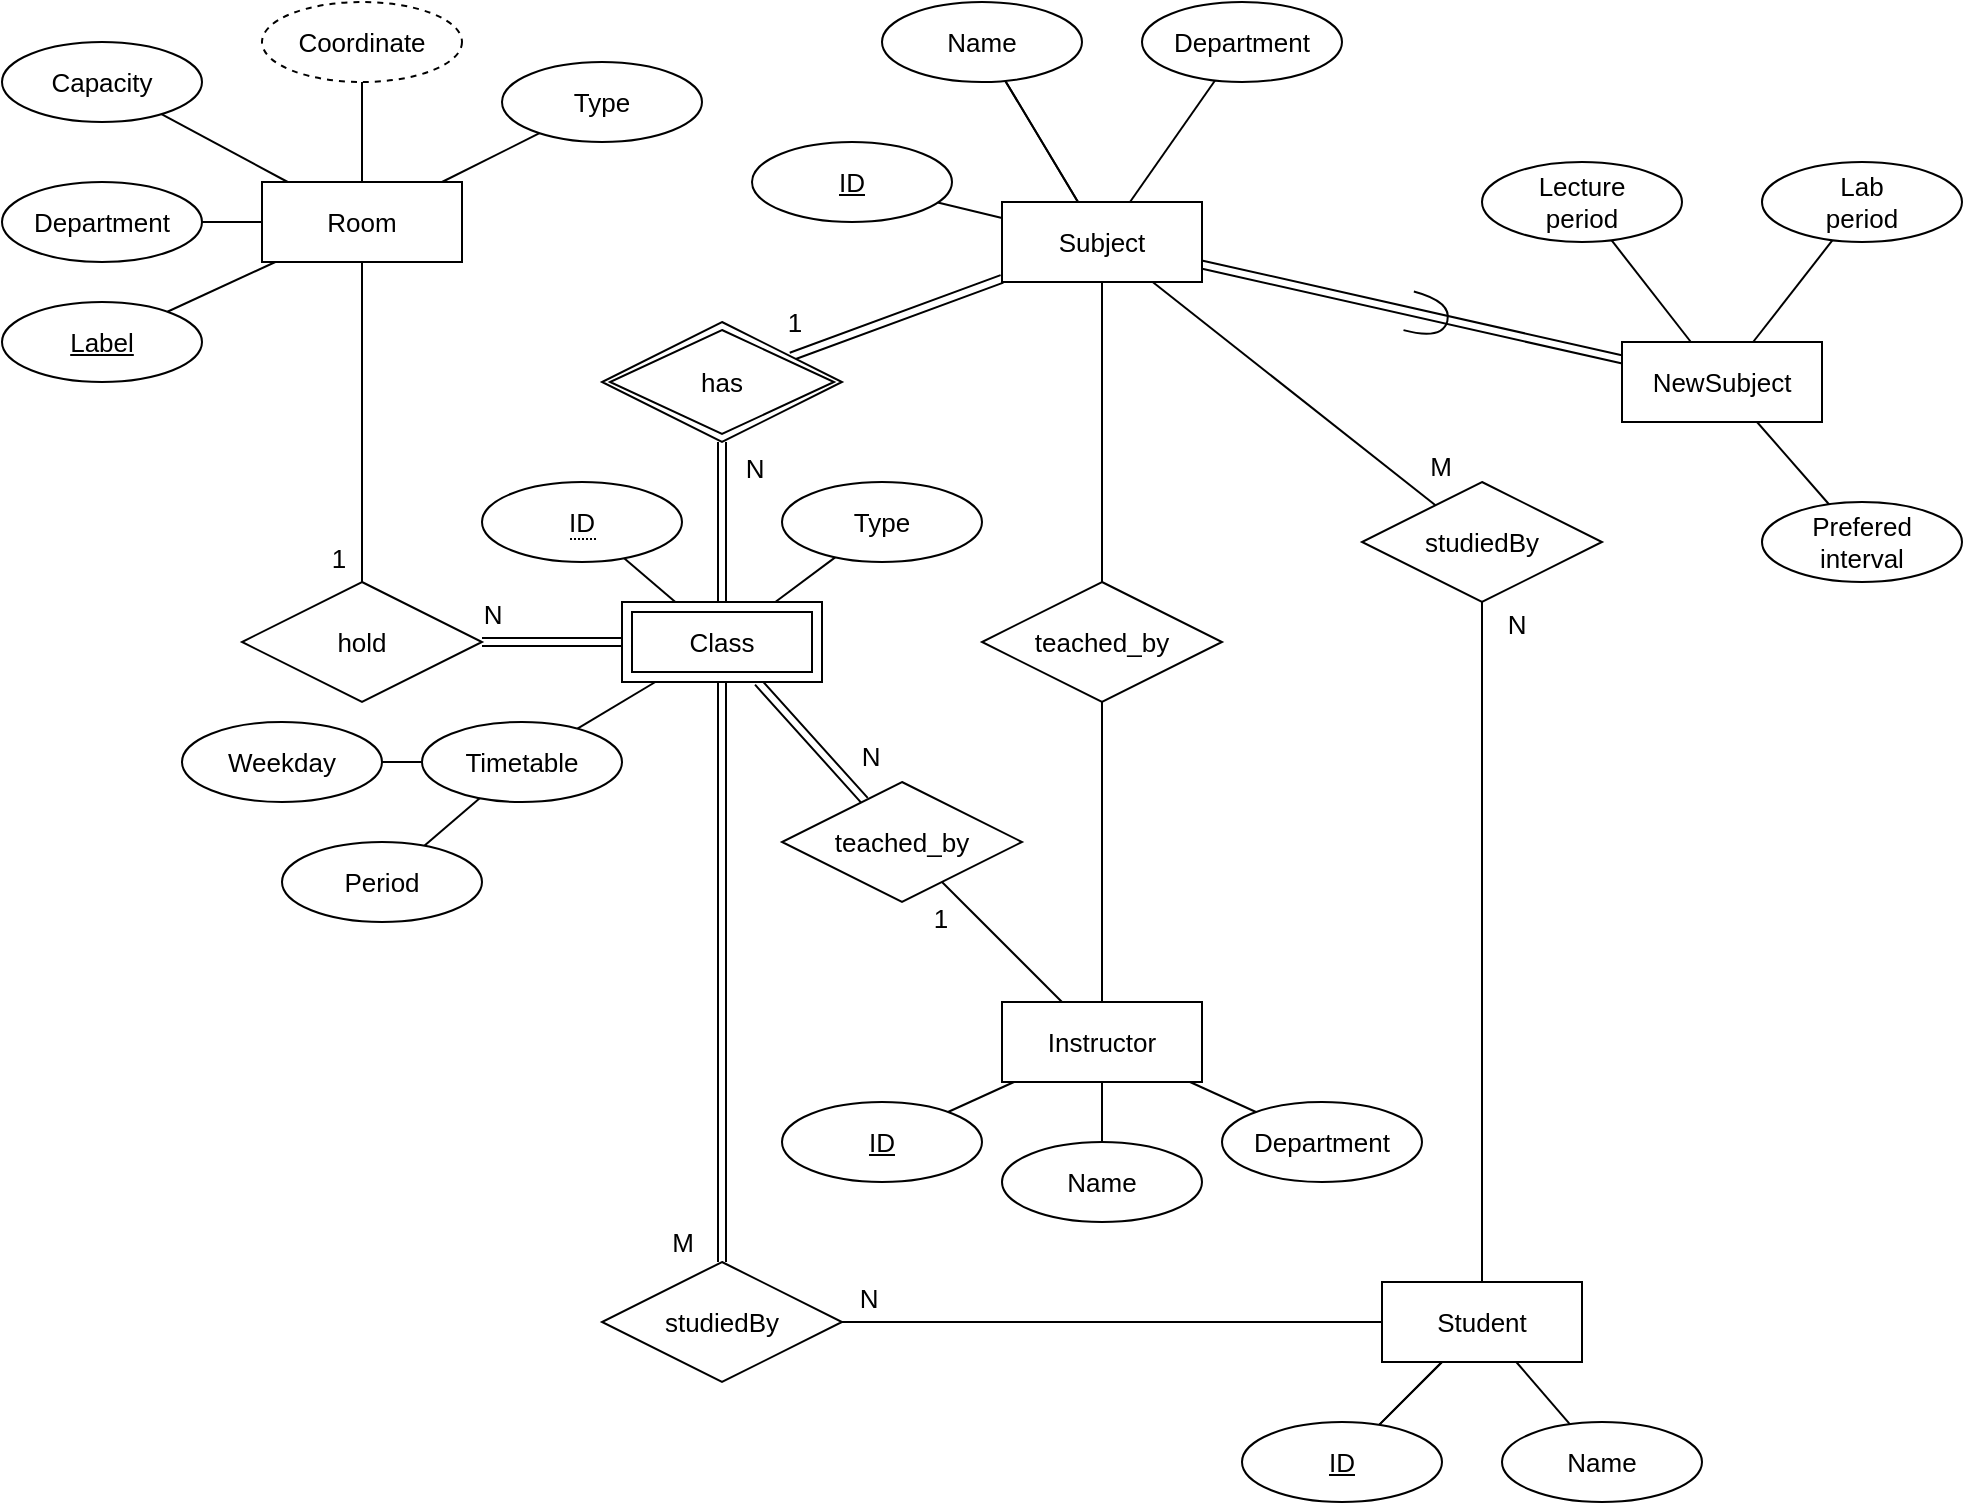 <mxfile>
    <diagram id="K4_jbr0d9Aozrl5pa6UD" name="ERD">
        <mxGraphModel grid="1" gridSize="10" guides="1" tooltips="1" connect="1" arrows="1" page="1" fold="1" pageScale="1" pageWidth="850" pageHeight="1100" math="0" shadow="0">
            <root>
                <mxCell id="qdN79WPB_da_YeY-ibnM-0"/>
                <mxCell id="qdN79WPB_da_YeY-ibnM-1" parent="qdN79WPB_da_YeY-ibnM-0"/>
                <mxCell id="dy1Ph0kCcK3qXpmmW76Q-1" value="N" style="edgeStyle=none;html=1;endArrow=none;endFill=0;shape=link;fontSize=13;" parent="qdN79WPB_da_YeY-ibnM-1" source="bKiteLw3TsicxoiROTJc-4" target="bKiteLw3TsicxoiROTJc-0" edge="1">
                    <mxGeometry x="-0.675" y="16" relative="1" as="geometry">
                        <mxPoint as="offset"/>
                    </mxGeometry>
                </mxCell>
                <mxCell id="layZXDN55X7Aye5gJgr2-5" value="1" style="edgeStyle=none;html=1;endArrow=none;endFill=0;fontSize=13;" parent="qdN79WPB_da_YeY-ibnM-1" source="qdN79WPB_da_YeY-ibnM-2" target="layZXDN55X7Aye5gJgr2-4" edge="1">
                    <mxGeometry x="0.85" y="-12" relative="1" as="geometry">
                        <mxPoint as="offset"/>
                    </mxGeometry>
                </mxCell>
                <mxCell id="qdN79WPB_da_YeY-ibnM-2" value="Room" style="whiteSpace=wrap;html=1;align=center;fontSize=13;" parent="qdN79WPB_da_YeY-ibnM-1" vertex="1">
                    <mxGeometry x="130" y="90" width="100" height="40" as="geometry"/>
                </mxCell>
                <mxCell id="qdN79WPB_da_YeY-ibnM-4" style="edgeStyle=none;html=1;endArrow=none;endFill=0;fontSize=13;" parent="qdN79WPB_da_YeY-ibnM-1" source="qdN79WPB_da_YeY-ibnM-3" target="qdN79WPB_da_YeY-ibnM-2" edge="1">
                    <mxGeometry relative="1" as="geometry"/>
                </mxCell>
                <mxCell id="qdN79WPB_da_YeY-ibnM-3" value="Label" style="ellipse;whiteSpace=wrap;html=1;align=center;fontStyle=4;fontSize=13;" parent="qdN79WPB_da_YeY-ibnM-1" vertex="1">
                    <mxGeometry y="150" width="100" height="40" as="geometry"/>
                </mxCell>
                <mxCell id="qdN79WPB_da_YeY-ibnM-9" style="edgeStyle=none;html=1;endArrow=none;endFill=0;fontSize=13;" parent="qdN79WPB_da_YeY-ibnM-1" source="qdN79WPB_da_YeY-ibnM-5" target="qdN79WPB_da_YeY-ibnM-2" edge="1">
                    <mxGeometry relative="1" as="geometry"/>
                </mxCell>
                <mxCell id="qdN79WPB_da_YeY-ibnM-5" value="&lt;span style=&quot;font-size: 13px;&quot;&gt;Coordinate&lt;/span&gt;" style="ellipse;whiteSpace=wrap;html=1;align=center;dashed=1;fontFamily=Helvetica;fontSize=13;fontColor=rgb(0, 0, 0);strokeColor=rgb(0, 0, 0);fillColor=rgb(255, 255, 255);fontStyle=0" parent="qdN79WPB_da_YeY-ibnM-1" vertex="1">
                    <mxGeometry x="130" width="100" height="40" as="geometry"/>
                </mxCell>
                <mxCell id="layZXDN55X7Aye5gJgr2-2" style="edgeStyle=none;html=1;endArrow=none;endFill=0;fontSize=13;" parent="qdN79WPB_da_YeY-ibnM-1" source="qdN79WPB_da_YeY-ibnM-15" target="layZXDN55X7Aye5gJgr2-1" edge="1">
                    <mxGeometry relative="1" as="geometry"/>
                </mxCell>
                <mxCell id="qdN79WPB_da_YeY-ibnM-15" value="Instructor" style="whiteSpace=wrap;html=1;align=center;fontSize=13;" parent="qdN79WPB_da_YeY-ibnM-1" vertex="1">
                    <mxGeometry x="500" y="500" width="100" height="40" as="geometry"/>
                </mxCell>
                <mxCell id="dy1Ph0kCcK3qXpmmW76Q-0" value="1" style="edgeStyle=none;html=1;endArrow=none;endFill=0;shape=link;fontSize=13;" parent="qdN79WPB_da_YeY-ibnM-1" source="qdN79WPB_da_YeY-ibnM-16" target="bKiteLw3TsicxoiROTJc-4" edge="1">
                    <mxGeometry x="0.869" y="-16" relative="1" as="geometry">
                        <mxPoint as="offset"/>
                    </mxGeometry>
                </mxCell>
                <mxCell id="layZXDN55X7Aye5gJgr2-17" value="M" style="edgeStyle=none;html=1;endArrow=none;endFill=0;fontSize=13;" parent="qdN79WPB_da_YeY-ibnM-1" source="qdN79WPB_da_YeY-ibnM-16" target="layZXDN55X7Aye5gJgr2-16" edge="1">
                    <mxGeometry x="0.88" y="17" relative="1" as="geometry">
                        <mxPoint as="offset"/>
                    </mxGeometry>
                </mxCell>
                <mxCell id="qdN79WPB_da_YeY-ibnM-16" value="Subject" style="whiteSpace=wrap;html=1;align=center;fontSize=13;" parent="qdN79WPB_da_YeY-ibnM-1" vertex="1">
                    <mxGeometry x="500" y="100" width="100" height="40" as="geometry"/>
                </mxCell>
                <mxCell id="layZXDN55X7Aye5gJgr2-12" value="N" style="edgeStyle=none;html=1;endArrow=none;endFill=0;fontSize=13;" parent="qdN79WPB_da_YeY-ibnM-1" source="qdN79WPB_da_YeY-ibnM-17" target="layZXDN55X7Aye5gJgr2-11" edge="1">
                    <mxGeometry x="0.904" y="-12" relative="1" as="geometry">
                        <mxPoint as="offset"/>
                    </mxGeometry>
                </mxCell>
                <mxCell id="qdN79WPB_da_YeY-ibnM-17" value="Student" style="whiteSpace=wrap;html=1;align=center;fontSize=13;" parent="qdN79WPB_da_YeY-ibnM-1" vertex="1">
                    <mxGeometry x="690" y="640" width="100" height="40" as="geometry"/>
                </mxCell>
                <mxCell id="qdN79WPB_da_YeY-ibnM-19" style="edgeStyle=none;html=1;endArrow=none;endFill=0;startArrow=none;fontSize=13;" parent="qdN79WPB_da_YeY-ibnM-1" source="qdN79WPB_da_YeY-ibnM-20" target="qdN79WPB_da_YeY-ibnM-16" edge="1">
                    <mxGeometry relative="1" as="geometry"/>
                </mxCell>
                <mxCell id="qdN79WPB_da_YeY-ibnM-18" value="ID" style="ellipse;whiteSpace=wrap;html=1;align=center;fontStyle=4;fontSize=13;" parent="qdN79WPB_da_YeY-ibnM-1" vertex="1">
                    <mxGeometry x="375" y="70" width="100" height="40" as="geometry"/>
                </mxCell>
                <mxCell id="qdN79WPB_da_YeY-ibnM-21" style="edgeStyle=none;html=1;endArrow=none;endFill=0;fontSize=13;" parent="qdN79WPB_da_YeY-ibnM-1" source="qdN79WPB_da_YeY-ibnM-20" target="qdN79WPB_da_YeY-ibnM-16" edge="1">
                    <mxGeometry relative="1" as="geometry"/>
                </mxCell>
                <mxCell id="qdN79WPB_da_YeY-ibnM-23" style="edgeStyle=none;html=1;endArrow=none;endFill=0;fontSize=13;" parent="qdN79WPB_da_YeY-ibnM-1" source="qdN79WPB_da_YeY-ibnM-22" target="qdN79WPB_da_YeY-ibnM-16" edge="1">
                    <mxGeometry relative="1" as="geometry">
                        <mxPoint x="710" y="120" as="sourcePoint"/>
                    </mxGeometry>
                </mxCell>
                <mxCell id="qdN79WPB_da_YeY-ibnM-22" value="Department" style="ellipse;whiteSpace=wrap;html=1;align=center;fontSize=13;" parent="qdN79WPB_da_YeY-ibnM-1" vertex="1">
                    <mxGeometry x="570" width="100" height="40" as="geometry"/>
                </mxCell>
                <mxCell id="7yGjMBfn9x34-ksJ31fS-0" style="edgeStyle=none;html=1;endArrow=none;endFill=0;fontSize=13;" parent="qdN79WPB_da_YeY-ibnM-1" source="qdN79WPB_da_YeY-ibnM-24" target="qdN79WPB_da_YeY-ibnM-15" edge="1">
                    <mxGeometry relative="1" as="geometry"/>
                </mxCell>
                <mxCell id="qdN79WPB_da_YeY-ibnM-24" value="ID" style="ellipse;whiteSpace=wrap;html=1;align=center;fontStyle=4;fontSize=13;" parent="qdN79WPB_da_YeY-ibnM-1" vertex="1">
                    <mxGeometry x="390" y="550" width="100" height="40" as="geometry"/>
                </mxCell>
                <mxCell id="qdN79WPB_da_YeY-ibnM-20" value="Name" style="ellipse;whiteSpace=wrap;html=1;align=center;fontSize=13;" parent="qdN79WPB_da_YeY-ibnM-1" vertex="1">
                    <mxGeometry x="440" width="100" height="40" as="geometry"/>
                </mxCell>
                <mxCell id="yy-9FVxkmxIszsLFXg1U-0" value="" style="edgeStyle=none;html=1;endArrow=none;endFill=0;fontSize=13;" parent="qdN79WPB_da_YeY-ibnM-1" source="qdN79WPB_da_YeY-ibnM-18" target="qdN79WPB_da_YeY-ibnM-16" edge="1">
                    <mxGeometry relative="1" as="geometry">
                        <mxPoint x="550" y="30" as="sourcePoint"/>
                        <mxPoint x="550" y="100" as="targetPoint"/>
                    </mxGeometry>
                </mxCell>
                <mxCell id="GTmi8mPTIwCQb2mSc3X--0" style="edgeStyle=none;html=1;endArrow=none;endFill=0;fontSize=13;" parent="qdN79WPB_da_YeY-ibnM-1" source="7yGjMBfn9x34-ksJ31fS-1" target="qdN79WPB_da_YeY-ibnM-15" edge="1">
                    <mxGeometry relative="1" as="geometry"/>
                </mxCell>
                <mxCell id="7yGjMBfn9x34-ksJ31fS-1" value="Name" style="ellipse;whiteSpace=wrap;html=1;align=center;fontSize=13;" parent="qdN79WPB_da_YeY-ibnM-1" vertex="1">
                    <mxGeometry x="500" y="570" width="100" height="40" as="geometry"/>
                </mxCell>
                <mxCell id="GTmi8mPTIwCQb2mSc3X--3" style="edgeStyle=none;html=1;endArrow=none;endFill=0;startArrow=none;fontSize=13;" parent="qdN79WPB_da_YeY-ibnM-1" source="GTmi8mPTIwCQb2mSc3X--4" target="qdN79WPB_da_YeY-ibnM-17" edge="1">
                    <mxGeometry relative="1" as="geometry"/>
                </mxCell>
                <mxCell id="GTmi8mPTIwCQb2mSc3X--2" value="Name" style="ellipse;whiteSpace=wrap;html=1;align=center;fontSize=13;" parent="qdN79WPB_da_YeY-ibnM-1" vertex="1">
                    <mxGeometry x="750" y="710" width="100" height="40" as="geometry"/>
                </mxCell>
                <mxCell id="GTmi8mPTIwCQb2mSc3X--5" style="edgeStyle=none;html=1;endArrow=none;endFill=0;fontSize=13;" parent="qdN79WPB_da_YeY-ibnM-1" source="GTmi8mPTIwCQb2mSc3X--4" target="qdN79WPB_da_YeY-ibnM-17" edge="1">
                    <mxGeometry relative="1" as="geometry"/>
                </mxCell>
                <mxCell id="M3IGKOz9SnX93r0b2dn3-1" style="edgeStyle=none;html=1;endArrow=none;endFill=0;fontSize=13;" parent="qdN79WPB_da_YeY-ibnM-1" source="M3IGKOz9SnX93r0b2dn3-0" target="qdN79WPB_da_YeY-ibnM-2" edge="1">
                    <mxGeometry relative="1" as="geometry"/>
                </mxCell>
                <mxCell id="M3IGKOz9SnX93r0b2dn3-0" value="Capacity" style="ellipse;whiteSpace=wrap;html=1;align=center;fontSize=13;" parent="qdN79WPB_da_YeY-ibnM-1" vertex="1">
                    <mxGeometry y="20" width="100" height="40" as="geometry"/>
                </mxCell>
                <mxCell id="_t6L3a68vgyjzPyimgFT-0" style="edgeStyle=none;html=1;endArrow=none;endFill=0;fontSize=13;" parent="qdN79WPB_da_YeY-ibnM-1" source="HDJOx5JCIfA83HG2kJI9-0" target="qdN79WPB_da_YeY-ibnM-2" edge="1">
                    <mxGeometry relative="1" as="geometry"/>
                </mxCell>
                <mxCell id="HDJOx5JCIfA83HG2kJI9-0" value="Type" style="ellipse;whiteSpace=wrap;html=1;align=center;fontSize=13;" parent="qdN79WPB_da_YeY-ibnM-1" vertex="1">
                    <mxGeometry x="250" y="30" width="100" height="40" as="geometry"/>
                </mxCell>
                <mxCell id="_t6L3a68vgyjzPyimgFT-3" style="edgeStyle=none;html=1;endArrow=none;endFill=0;fontSize=13;" parent="qdN79WPB_da_YeY-ibnM-1" source="_t6L3a68vgyjzPyimgFT-1" target="qdN79WPB_da_YeY-ibnM-2" edge="1">
                    <mxGeometry relative="1" as="geometry"/>
                </mxCell>
                <mxCell id="_t6L3a68vgyjzPyimgFT-1" value="Department" style="ellipse;whiteSpace=wrap;html=1;align=center;fontSize=13;" parent="qdN79WPB_da_YeY-ibnM-1" vertex="1">
                    <mxGeometry y="90" width="100" height="40" as="geometry"/>
                </mxCell>
                <mxCell id="thrdzdLytCBDaa6EmWR9-1" style="edgeStyle=none;html=1;endArrow=none;endFill=0;fontSize=13;" parent="qdN79WPB_da_YeY-ibnM-1" source="bKiteLw3TsicxoiROTJc-0" target="thrdzdLytCBDaa6EmWR9-0" edge="1">
                    <mxGeometry relative="1" as="geometry"/>
                </mxCell>
                <mxCell id="bKiteLw3TsicxoiROTJc-2" style="edgeStyle=none;html=1;endArrow=none;endFill=0;fontSize=13;" parent="qdN79WPB_da_YeY-ibnM-1" source="bKiteLw3TsicxoiROTJc-3" target="bKiteLw3TsicxoiROTJc-0" edge="1">
                    <mxGeometry relative="1" as="geometry">
                        <mxPoint x="1100.856" y="446.314" as="sourcePoint"/>
                    </mxGeometry>
                </mxCell>
                <mxCell id="layZXDN55X7Aye5gJgr2-8" value="N" style="edgeStyle=none;html=1;endArrow=none;endFill=0;shape=link;fontSize=13;" parent="qdN79WPB_da_YeY-ibnM-1" source="bKiteLw3TsicxoiROTJc-0" target="layZXDN55X7Aye5gJgr2-7" edge="1">
                    <mxGeometry x="0.645" y="18" relative="1" as="geometry">
                        <mxPoint x="-1" as="offset"/>
                    </mxGeometry>
                </mxCell>
                <mxCell id="bKiteLw3TsicxoiROTJc-0" value="Class" style="shape=ext;margin=3;double=1;whiteSpace=wrap;html=1;align=center;fontFamily=Helvetica;fontSize=13;fontColor=rgb(0, 0, 0);strokeColor=rgb(0, 0, 0);fillColor=rgb(255, 255, 255);" parent="qdN79WPB_da_YeY-ibnM-1" vertex="1">
                    <mxGeometry x="310" y="300" width="100" height="40" as="geometry"/>
                </mxCell>
                <mxCell id="bKiteLw3TsicxoiROTJc-3" value="&lt;span style=&quot;border-bottom: 1px dotted; font-size: 13px;&quot;&gt;ID&lt;/span&gt;" style="ellipse;whiteSpace=wrap;html=1;align=center;fontSize=13;" parent="qdN79WPB_da_YeY-ibnM-1" vertex="1">
                    <mxGeometry x="240" y="240" width="100" height="40" as="geometry"/>
                </mxCell>
                <mxCell id="bKiteLw3TsicxoiROTJc-4" value="has" style="shape=rhombus;double=1;perimeter=rhombusPerimeter;whiteSpace=wrap;html=1;align=center;fontSize=13;" parent="qdN79WPB_da_YeY-ibnM-1" vertex="1">
                    <mxGeometry x="300" y="160" width="120" height="60" as="geometry"/>
                </mxCell>
                <mxCell id="Z0xG1NCyCrykWzsEBR38-1" style="edgeStyle=none;html=1;endArrow=none;endFill=0;fontSize=13;" parent="qdN79WPB_da_YeY-ibnM-1" source="Z0xG1NCyCrykWzsEBR38-0" target="bKiteLw3TsicxoiROTJc-0" edge="1">
                    <mxGeometry relative="1" as="geometry"/>
                </mxCell>
                <mxCell id="Z0xG1NCyCrykWzsEBR38-0" value="Type" style="ellipse;whiteSpace=wrap;html=1;align=center;fontFamily=Helvetica;fontSize=13;fontColor=rgb(0, 0, 0);strokeColor=rgb(0, 0, 0);fillColor=rgb(255, 255, 255);" parent="qdN79WPB_da_YeY-ibnM-1" vertex="1">
                    <mxGeometry x="390" y="240" width="100" height="40" as="geometry"/>
                </mxCell>
                <mxCell id="thrdzdLytCBDaa6EmWR9-0" value="Timetable" style="ellipse;whiteSpace=wrap;html=1;align=center;fontFamily=Helvetica;fontSize=13;fontColor=rgb(0, 0, 0);strokeColor=rgb(0, 0, 0);fillColor=rgb(255, 255, 255);" parent="qdN79WPB_da_YeY-ibnM-1" vertex="1">
                    <mxGeometry x="210" y="360" width="100" height="40" as="geometry"/>
                </mxCell>
                <mxCell id="thrdzdLytCBDaa6EmWR9-4" style="edgeStyle=none;html=1;endArrow=none;endFill=0;fontSize=13;" parent="qdN79WPB_da_YeY-ibnM-1" source="thrdzdLytCBDaa6EmWR9-2" target="thrdzdLytCBDaa6EmWR9-0" edge="1">
                    <mxGeometry relative="1" as="geometry"/>
                </mxCell>
                <mxCell id="thrdzdLytCBDaa6EmWR9-2" value="Period" style="ellipse;whiteSpace=wrap;html=1;align=center;fontFamily=Helvetica;fontSize=13;fontColor=rgb(0, 0, 0);strokeColor=rgb(0, 0, 0);fillColor=rgb(255, 255, 255);" parent="qdN79WPB_da_YeY-ibnM-1" vertex="1">
                    <mxGeometry x="140" y="420" width="100" height="40" as="geometry"/>
                </mxCell>
                <mxCell id="thrdzdLytCBDaa6EmWR9-5" style="edgeStyle=none;html=1;endArrow=none;endFill=0;fontSize=13;" parent="qdN79WPB_da_YeY-ibnM-1" source="thrdzdLytCBDaa6EmWR9-3" target="thrdzdLytCBDaa6EmWR9-0" edge="1">
                    <mxGeometry relative="1" as="geometry"/>
                </mxCell>
                <mxCell id="thrdzdLytCBDaa6EmWR9-3" value="Weekday" style="ellipse;whiteSpace=wrap;html=1;align=center;fontFamily=Helvetica;fontSize=13;fontColor=rgb(0, 0, 0);strokeColor=rgb(0, 0, 0);fillColor=rgb(255, 255, 255);" parent="qdN79WPB_da_YeY-ibnM-1" vertex="1">
                    <mxGeometry x="90" y="360" width="100" height="40" as="geometry"/>
                </mxCell>
                <mxCell id="layZXDN55X7Aye5gJgr2-3" style="edgeStyle=none;html=1;endArrow=none;endFill=0;fontSize=13;" parent="qdN79WPB_da_YeY-ibnM-1" source="layZXDN55X7Aye5gJgr2-1" target="qdN79WPB_da_YeY-ibnM-16" edge="1">
                    <mxGeometry relative="1" as="geometry"/>
                </mxCell>
                <mxCell id="layZXDN55X7Aye5gJgr2-1" value="teached_by" style="shape=rhombus;perimeter=rhombusPerimeter;whiteSpace=wrap;html=1;align=center;fontSize=13;" parent="qdN79WPB_da_YeY-ibnM-1" vertex="1">
                    <mxGeometry x="490" y="290" width="120" height="60" as="geometry"/>
                </mxCell>
                <mxCell id="layZXDN55X7Aye5gJgr2-6" value="N" style="edgeStyle=none;html=1;endArrow=none;endFill=0;shape=link;fontSize=13;" parent="qdN79WPB_da_YeY-ibnM-1" source="layZXDN55X7Aye5gJgr2-4" target="bKiteLw3TsicxoiROTJc-0" edge="1">
                    <mxGeometry x="-0.857" y="14" relative="1" as="geometry">
                        <mxPoint as="offset"/>
                    </mxGeometry>
                </mxCell>
                <mxCell id="layZXDN55X7Aye5gJgr2-4" value="hold" style="shape=rhombus;perimeter=rhombusPerimeter;whiteSpace=wrap;html=1;align=center;fontSize=13;" parent="qdN79WPB_da_YeY-ibnM-1" vertex="1">
                    <mxGeometry x="120" y="290" width="120" height="60" as="geometry"/>
                </mxCell>
                <mxCell id="layZXDN55X7Aye5gJgr2-9" value="1" style="edgeStyle=none;html=1;endArrow=none;endFill=0;fontSize=13;" parent="qdN79WPB_da_YeY-ibnM-1" source="layZXDN55X7Aye5gJgr2-7" target="qdN79WPB_da_YeY-ibnM-15" edge="1">
                    <mxGeometry x="-0.717" y="-13" relative="1" as="geometry">
                        <mxPoint as="offset"/>
                    </mxGeometry>
                </mxCell>
                <mxCell id="layZXDN55X7Aye5gJgr2-7" value="teached_by" style="shape=rhombus;perimeter=rhombusPerimeter;whiteSpace=wrap;html=1;align=center;fontSize=13;" parent="qdN79WPB_da_YeY-ibnM-1" vertex="1">
                    <mxGeometry x="390" y="390" width="120" height="60" as="geometry"/>
                </mxCell>
                <mxCell id="layZXDN55X7Aye5gJgr2-13" value="M" style="edgeStyle=none;html=1;endArrow=none;endFill=0;shape=link;fontSize=13;" parent="qdN79WPB_da_YeY-ibnM-1" source="layZXDN55X7Aye5gJgr2-11" target="bKiteLw3TsicxoiROTJc-0" edge="1">
                    <mxGeometry x="-0.931" y="20" relative="1" as="geometry">
                        <mxPoint as="offset"/>
                    </mxGeometry>
                </mxCell>
                <mxCell id="layZXDN55X7Aye5gJgr2-11" value="studiedBy" style="shape=rhombus;perimeter=rhombusPerimeter;whiteSpace=wrap;html=1;align=center;fontSize=13;" parent="qdN79WPB_da_YeY-ibnM-1" vertex="1">
                    <mxGeometry x="300" y="630" width="120" height="60" as="geometry"/>
                </mxCell>
                <mxCell id="GTmi8mPTIwCQb2mSc3X--4" value="ID" style="ellipse;whiteSpace=wrap;html=1;align=center;fontStyle=4;fontSize=13;" parent="qdN79WPB_da_YeY-ibnM-1" vertex="1">
                    <mxGeometry x="620" y="710" width="100" height="40" as="geometry"/>
                </mxCell>
                <mxCell id="layZXDN55X7Aye5gJgr2-15" value="" style="edgeStyle=none;html=1;endArrow=none;endFill=0;fontSize=13;" parent="qdN79WPB_da_YeY-ibnM-1" source="GTmi8mPTIwCQb2mSc3X--2" target="qdN79WPB_da_YeY-ibnM-17" edge="1">
                    <mxGeometry relative="1" as="geometry">
                        <mxPoint x="280" y="660" as="sourcePoint"/>
                        <mxPoint x="730" y="660" as="targetPoint"/>
                    </mxGeometry>
                </mxCell>
                <mxCell id="layZXDN55X7Aye5gJgr2-18" value="N" style="edgeStyle=none;html=1;endArrow=none;endFill=0;fontSize=13;" parent="qdN79WPB_da_YeY-ibnM-1" source="layZXDN55X7Aye5gJgr2-16" target="qdN79WPB_da_YeY-ibnM-17" edge="1">
                    <mxGeometry x="-0.938" y="17" relative="1" as="geometry">
                        <mxPoint as="offset"/>
                    </mxGeometry>
                </mxCell>
                <mxCell id="layZXDN55X7Aye5gJgr2-16" value="studiedBy" style="shape=rhombus;perimeter=rhombusPerimeter;whiteSpace=wrap;html=1;align=center;fontSize=13;" parent="qdN79WPB_da_YeY-ibnM-1" vertex="1">
                    <mxGeometry x="680" y="240" width="120" height="60" as="geometry"/>
                </mxCell>
                <mxCell id="jLn-lNAor_mCdTiHV6YE-1" style="edgeStyle=none;html=1;endArrow=none;endFill=0;fontSize=13;" parent="qdN79WPB_da_YeY-ibnM-1" source="jLn-lNAor_mCdTiHV6YE-0" target="qdN79WPB_da_YeY-ibnM-15" edge="1">
                    <mxGeometry relative="1" as="geometry"/>
                </mxCell>
                <mxCell id="jLn-lNAor_mCdTiHV6YE-0" value="Department" style="ellipse;whiteSpace=wrap;html=1;align=center;fontSize=13;" parent="qdN79WPB_da_YeY-ibnM-1" vertex="1">
                    <mxGeometry x="610" y="550" width="100" height="40" as="geometry"/>
                </mxCell>
                <mxCell id="bCNKJdmrY5WVe_QVvjUB-2" style="edgeStyle=none;html=1;endArrow=none;endFill=0;" parent="qdN79WPB_da_YeY-ibnM-1" source="bCNKJdmrY5WVe_QVvjUB-0" target="FEz-4sdEpyIld-eiKIHJ-0" edge="1">
                    <mxGeometry relative="1" as="geometry"/>
                </mxCell>
                <mxCell id="bCNKJdmrY5WVe_QVvjUB-0" value="Prefered&lt;br&gt;interval" style="ellipse;whiteSpace=wrap;html=1;align=center;fontSize=13;" parent="qdN79WPB_da_YeY-ibnM-1" vertex="1">
                    <mxGeometry x="880" y="250" width="100" height="40" as="geometry"/>
                </mxCell>
                <mxCell id="FEz-4sdEpyIld-eiKIHJ-1" style="edgeStyle=none;html=1;startArrow=none;startFill=0;endArrow=none;endFill=0;shape=link;" edge="1" parent="qdN79WPB_da_YeY-ibnM-1" source="FEz-4sdEpyIld-eiKIHJ-0" target="qdN79WPB_da_YeY-ibnM-16">
                    <mxGeometry relative="1" as="geometry"/>
                </mxCell>
                <mxCell id="FEz-4sdEpyIld-eiKIHJ-0" value="NewSubject" style="whiteSpace=wrap;html=1;align=center;fontSize=13;" vertex="1" parent="qdN79WPB_da_YeY-ibnM-1">
                    <mxGeometry x="810" y="170" width="100" height="40" as="geometry"/>
                </mxCell>
                <mxCell id="FEz-4sdEpyIld-eiKIHJ-2" value="" style="shape=requiredInterface;html=1;verticalLabelPosition=bottom;sketch=0;rotation=15;" vertex="1" parent="qdN79WPB_da_YeY-ibnM-1">
                    <mxGeometry x="703" y="147" width="20" height="20" as="geometry"/>
                </mxCell>
                <mxCell id="FEz-4sdEpyIld-eiKIHJ-8" style="edgeStyle=none;html=1;startArrow=none;startFill=0;endArrow=none;endFill=0;" edge="1" parent="qdN79WPB_da_YeY-ibnM-1" source="FEz-4sdEpyIld-eiKIHJ-7" target="FEz-4sdEpyIld-eiKIHJ-0">
                    <mxGeometry relative="1" as="geometry"/>
                </mxCell>
                <mxCell id="FEz-4sdEpyIld-eiKIHJ-7" value="Lecture&lt;br&gt;period" style="ellipse;whiteSpace=wrap;html=1;align=center;fontSize=13;" vertex="1" parent="qdN79WPB_da_YeY-ibnM-1">
                    <mxGeometry x="740" y="80" width="100" height="40" as="geometry"/>
                </mxCell>
                <mxCell id="FEz-4sdEpyIld-eiKIHJ-10" style="edgeStyle=none;html=1;startArrow=none;startFill=0;endArrow=none;endFill=0;" edge="1" parent="qdN79WPB_da_YeY-ibnM-1" source="FEz-4sdEpyIld-eiKIHJ-9" target="FEz-4sdEpyIld-eiKIHJ-0">
                    <mxGeometry relative="1" as="geometry"/>
                </mxCell>
                <mxCell id="FEz-4sdEpyIld-eiKIHJ-9" value="Lab&lt;br&gt;period" style="ellipse;whiteSpace=wrap;html=1;align=center;fontSize=13;" vertex="1" parent="qdN79WPB_da_YeY-ibnM-1">
                    <mxGeometry x="880" y="80" width="100" height="40" as="geometry"/>
                </mxCell>
            </root>
        </mxGraphModel>
    </diagram>
    <diagram id="587x2xG6NyxYo2u7fGXb" name="UseCase">
        <mxGraphModel dx="1204" dy="632" grid="1" gridSize="10" guides="1" tooltips="1" connect="1" arrows="1" fold="1" page="1" pageScale="1" pageWidth="850" pageHeight="1100" math="0" shadow="0">
            <root>
                <mxCell id="XIz-JVA36TiXdWFHkt55-0"/>
                <mxCell id="XIz-JVA36TiXdWFHkt55-1" parent="XIz-JVA36TiXdWFHkt55-0"/>
                <mxCell id="iVYoKLLnhj31gtZP2qN0-0" value="Công cụ xếp thời khóa biểu mở rộng" style="shape=umlFrame;whiteSpace=wrap;html=1;width=230;height=30;boundedLbl=1;verticalAlign=middle;align=left;spacingLeft=5;fontSize=13;" parent="XIz-JVA36TiXdWFHkt55-1" vertex="1">
                    <mxGeometry x="125" y="30" width="590" height="790" as="geometry"/>
                </mxCell>
                <mxCell id="UYmf6STpeNgvULalQ2e--11" value="" style="edgeStyle=entityRelationEdgeStyle;html=1;endArrow=none;endFill=0;elbow=vertical;sourcePerimeterSpacing=12;fontSize=13;" parent="XIz-JVA36TiXdWFHkt55-1" source="UYmf6STpeNgvULalQ2e--2" target="iVYoKLLnhj31gtZP2qN0-1" edge="1">
                    <mxGeometry relative="1" as="geometry"/>
                </mxCell>
                <mxCell id="_J7eph5wQ9_MCXvSBFKN-0" style="edgeStyle=entityRelationEdgeStyle;html=1;endArrow=none;endFill=0;sourcePerimeterSpacing=12;fontSize=13;" parent="XIz-JVA36TiXdWFHkt55-1" source="UYmf6STpeNgvULalQ2e--2" target="UYmf6STpeNgvULalQ2e--9" edge="1">
                    <mxGeometry relative="1" as="geometry"/>
                </mxCell>
                <mxCell id="QA0Pk8UL0St9M8RbuLVv-1" style="edgeStyle=entityRelationEdgeStyle;html=1;fontSize=13;startArrow=none;startFill=0;endArrow=none;endFill=0;sourcePerimeterSpacing=12;" parent="XIz-JVA36TiXdWFHkt55-1" source="UYmf6STpeNgvULalQ2e--2" target="QA0Pk8UL0St9M8RbuLVv-0" edge="1">
                    <mxGeometry relative="1" as="geometry"/>
                </mxCell>
                <mxCell id="6wTl4ZgYUms2qFsk-QTb-1" style="edgeStyle=entityRelationEdgeStyle;html=1;fontSize=13;startArrow=none;startFill=0;endArrow=none;endFill=0;sourcePerimeterSpacing=12;" parent="XIz-JVA36TiXdWFHkt55-1" source="UYmf6STpeNgvULalQ2e--2" target="qSx25sOS3FNYRD_hHq6--0" edge="1">
                    <mxGeometry relative="1" as="geometry"/>
                </mxCell>
                <mxCell id="6wTl4ZgYUms2qFsk-QTb-6" style="edgeStyle=entityRelationEdgeStyle;html=1;fontSize=13;startArrow=none;startFill=0;endArrow=none;endFill=0;sourcePerimeterSpacing=12;" parent="XIz-JVA36TiXdWFHkt55-1" source="UYmf6STpeNgvULalQ2e--2" target="6wTl4ZgYUms2qFsk-QTb-4" edge="1">
                    <mxGeometry relative="1" as="geometry"/>
                </mxCell>
                <mxCell id="UYmf6STpeNgvULalQ2e--2" value="Quản trị viên" style="shape=umlActor;verticalLabelPosition=bottom;verticalAlign=top;html=1;outlineConnect=0;fontSize=13;" parent="XIz-JVA36TiXdWFHkt55-1" vertex="1">
                    <mxGeometry x="30" y="280" width="30" height="60" as="geometry"/>
                </mxCell>
                <mxCell id="iVYoKLLnhj31gtZP2qN0-1" value="Nhập dữ liệu" style="ellipse;whiteSpace=wrap;html=1;fontSize=13;" parent="XIz-JVA36TiXdWFHkt55-1" vertex="1">
                    <mxGeometry x="230" y="110" width="140" height="70" as="geometry"/>
                </mxCell>
                <mxCell id="UYmf6STpeNgvULalQ2e--8" value="&lt;span style=&quot;font-size: 13px&quot;&gt;Xem trước&lt;br style=&quot;font-size: 13px;&quot;&gt;kết quả hiện tại&lt;/span&gt;" style="ellipse;whiteSpace=wrap;html=1;fontSize=13;" parent="XIz-JVA36TiXdWFHkt55-1" vertex="1">
                    <mxGeometry x="230" y="220" width="140" height="70" as="geometry"/>
                </mxCell>
                <mxCell id="adm2k-GRGetHg22DAxQq-0" value="&lt;span style=&quot;background-color: rgb(248 , 249 , 250)&quot;&gt;«&lt;/span&gt;extend&lt;span style=&quot;background-color: rgb(248 , 249 , 250)&quot;&gt;»&lt;/span&gt;" style="html=1;fontSize=13;endArrow=none;endFill=0;sourcePerimeterSpacing=0;dashed=1;startArrow=open;startFill=0;" parent="XIz-JVA36TiXdWFHkt55-1" source="UYmf6STpeNgvULalQ2e--9" target="UYmf6STpeNgvULalQ2e--10" edge="1">
                    <mxGeometry x="-0.021" relative="1" as="geometry">
                        <mxPoint as="offset"/>
                    </mxGeometry>
                </mxCell>
                <mxCell id="UYmf6STpeNgvULalQ2e--9" value="Lưu kết quả" style="ellipse;whiteSpace=wrap;html=1;fontSize=13;" parent="XIz-JVA36TiXdWFHkt55-1" vertex="1">
                    <mxGeometry x="230" y="700" width="140" height="70" as="geometry"/>
                </mxCell>
                <mxCell id="UYmf6STpeNgvULalQ2e--10" value="Xuất kết quả" style="ellipse;whiteSpace=wrap;html=1;fontSize=13;" parent="XIz-JVA36TiXdWFHkt55-1" vertex="1">
                    <mxGeometry x="530" y="700" width="140" height="70" as="geometry"/>
                </mxCell>
                <mxCell id="UYmf6STpeNgvULalQ2e--12" value="" style="edgeStyle=entityRelationEdgeStyle;html=1;endArrow=none;endFill=0;sourcePerimeterSpacing=12;fontSize=13;" parent="XIz-JVA36TiXdWFHkt55-1" source="UYmf6STpeNgvULalQ2e--2" target="UYmf6STpeNgvULalQ2e--8" edge="1">
                    <mxGeometry relative="1" as="geometry">
                        <mxPoint x="70" y="371.393" as="sourcePoint"/>
                        <mxPoint x="360" y="205" as="targetPoint"/>
                    </mxGeometry>
                </mxCell>
                <mxCell id="6wTl4ZgYUms2qFsk-QTb-7" style="edgeStyle=orthogonalEdgeStyle;html=1;fontSize=13;startArrow=none;startFill=0;endArrow=open;endFill=0;sourcePerimeterSpacing=0;dashed=1;" parent="XIz-JVA36TiXdWFHkt55-1" source="QA0Pk8UL0St9M8RbuLVv-0" target="6wTl4ZgYUms2qFsk-QTb-4" edge="1">
                    <mxGeometry relative="1" as="geometry">
                        <mxPoint x="610" y="430" as="sourcePoint"/>
                        <mxPoint x="360" y="585" as="targetPoint"/>
                        <Array as="points">
                            <mxPoint x="480" y="350"/>
                            <mxPoint x="480" y="625"/>
                        </Array>
                    </mxGeometry>
                </mxCell>
                <mxCell id="6wTl4ZgYUms2qFsk-QTb-8" value="&lt;span style=&quot;background-color: rgb(248 , 249 , 250)&quot;&gt;«&lt;/span&gt;extend&lt;span style=&quot;background-color: rgb(248 , 249 , 250)&quot;&gt;»&lt;/span&gt;" style="edgeLabel;html=1;align=center;verticalAlign=middle;resizable=0;points=[];fontSize=13;" parent="6wTl4ZgYUms2qFsk-QTb-7" connectable="0" vertex="1">
                    <mxGeometry x="0.23" y="1" relative="1" as="geometry">
                        <mxPoint x="-1" y="6" as="offset"/>
                    </mxGeometry>
                </mxCell>
                <mxCell id="QA0Pk8UL0St9M8RbuLVv-0" value="Chỉnh sửa&lt;br&gt;ràng buộc" style="ellipse;whiteSpace=wrap;html=1;fontSize=13;" parent="XIz-JVA36TiXdWFHkt55-1" vertex="1">
                    <mxGeometry x="230" y="320" width="140" height="70" as="geometry"/>
                </mxCell>
                <mxCell id="6wTl4ZgYUms2qFsk-QTb-2" style="edgeStyle=entityRelationEdgeStyle;html=1;fontSize=13;startArrow=open;startFill=0;endArrow=none;endFill=0;sourcePerimeterSpacing=0;dashed=1;" parent="XIz-JVA36TiXdWFHkt55-1" source="qSx25sOS3FNYRD_hHq6--0" target="QA0Pk8UL0St9M8RbuLVv-0" edge="1">
                    <mxGeometry relative="1" as="geometry"/>
                </mxCell>
                <mxCell id="6wTl4ZgYUms2qFsk-QTb-3" value="&lt;span style=&quot;background-color: rgb(248 , 249 , 250)&quot;&gt;«&lt;/span&gt;extend&lt;span style=&quot;background-color: rgb(248 , 249 , 250)&quot;&gt;»&lt;/span&gt;" style="edgeLabel;html=1;align=center;verticalAlign=middle;resizable=0;points=[];fontSize=13;" parent="6wTl4ZgYUms2qFsk-QTb-2" connectable="0" vertex="1">
                    <mxGeometry x="0.035" y="1" relative="1" as="geometry">
                        <mxPoint x="1" y="8" as="offset"/>
                    </mxGeometry>
                </mxCell>
                <mxCell id="qSx25sOS3FNYRD_hHq6--0" value="Khởi động&lt;br&gt;quy trình" style="ellipse;whiteSpace=wrap;html=1;fontSize=13;" parent="XIz-JVA36TiXdWFHkt55-1" vertex="1">
                    <mxGeometry x="230" y="440" width="140" height="70" as="geometry"/>
                </mxCell>
                <mxCell id="U9qySkIYWxugKDe3g8zF-4" value="&lt;span style=&quot;color: rgb(0 , 0 , 0) ; font-family: &amp;#34;helvetica&amp;#34; ; font-size: 13px ; font-style: normal ; font-weight: 400 ; letter-spacing: normal ; text-align: center ; text-indent: 0px ; text-transform: none ; word-spacing: 0px ; background-color: rgb(248 , 249 , 250)&quot;&gt;«&lt;/span&gt;&lt;span style=&quot;color: rgb(0 , 0 , 0) ; font-family: &amp;#34;helvetica&amp;#34; ; font-size: 13px ; font-style: normal ; font-weight: 400 ; letter-spacing: normal ; text-align: center ; text-indent: 0px ; text-transform: none ; word-spacing: 0px ; background-color: rgb(255 , 255 , 255)&quot;&gt;include&lt;/span&gt;&lt;span style=&quot;color: rgb(0 , 0 , 0) ; font-family: &amp;#34;helvetica&amp;#34; ; font-size: 13px ; font-style: normal ; font-weight: 400 ; letter-spacing: normal ; text-align: center ; text-indent: 0px ; text-transform: none ; word-spacing: 0px ; background-color: rgb(248 , 249 , 250)&quot;&gt;»&lt;/span&gt;" style="edgeStyle=orthogonalEdgeStyle;html=1;endArrow=open;endFill=0;startArrow=none;startFill=0;dashed=1;" edge="1" parent="XIz-JVA36TiXdWFHkt55-1" source="6wTl4ZgYUms2qFsk-QTb-4" target="qSx25sOS3FNYRD_hHq6--0">
                    <mxGeometry relative="1" as="geometry"/>
                </mxCell>
                <mxCell id="6wTl4ZgYUms2qFsk-QTb-4" value="Tạm dừng&lt;br&gt;quy trình" style="ellipse;whiteSpace=wrap;html=1;fontSize=13;" parent="XIz-JVA36TiXdWFHkt55-1" vertex="1">
                    <mxGeometry x="230" y="590" width="140" height="70" as="geometry"/>
                </mxCell>
            </root>
        </mxGraphModel>
    </diagram>
    <diagram id="7C4vcjifVIoHzxjatEj8" name="Activity">
        <mxGraphModel grid="1" gridSize="10" guides="1" tooltips="1" connect="1" arrows="1" page="1" fold="1" pageScale="1" pageWidth="850" pageHeight="1100" math="0" shadow="0">
            <root>
                <mxCell id="pWi7TLZlMp8lXqLm9T7j-0"/>
                <mxCell id="pWi7TLZlMp8lXqLm9T7j-1" parent="pWi7TLZlMp8lXqLm9T7j-0"/>
                <mxCell id="aYLJL0t90j5rEKOlzDVA-4" value="Engine" style="swimlane;html=1;startSize=20;fontStyle=0;collapsible=0;horizontal=1;swimlaneLine=1;strokeWidth=2;swimlaneFillColor=#ffffff;" vertex="1" parent="pWi7TLZlMp8lXqLm9T7j-1">
                    <mxGeometry x="555" y="100" width="200" height="1040" as="geometry"/>
                </mxCell>
                <mxCell id="2Lgz5Ei2iOvTdhxg0X37-11" value="Xếp thời khoá biểu" style="html=1;align=center;verticalAlign=middle;rounded=1;absoluteArcSize=1;arcSize=16;dashed=0;" parent="aYLJL0t90j5rEKOlzDVA-4" vertex="1">
                    <mxGeometry x="30" y="580" width="140" height="40" as="geometry"/>
                </mxCell>
                <mxCell id="aYLJL0t90j5rEKOlzDVA-3" value="Máy chủ" style="swimlane;html=1;startSize=20;fontStyle=0;collapsible=0;horizontal=1;swimlaneLine=1;strokeWidth=2;swimlaneFillColor=#ffffff;" vertex="1" parent="pWi7TLZlMp8lXqLm9T7j-1">
                    <mxGeometry x="365" y="100" width="190" height="1040" as="geometry"/>
                </mxCell>
                <mxCell id="aYLJL0t90j5rEKOlzDVA-2" value="Cán bộ nhân viên" style="swimlane;html=1;startSize=20;fontStyle=0;collapsible=0;horizontal=1;swimlaneLine=1;strokeWidth=2;swimlaneFillColor=#ffffff;" vertex="1" parent="pWi7TLZlMp8lXqLm9T7j-1">
                    <mxGeometry x="95" y="100" width="270" height="1040" as="geometry"/>
                </mxCell>
                <mxCell id="oflUZ56Ti6HOhapXyViX-0" value="" style="ellipse;html=1;shape=endState;fillColor=#000000;strokeColor=#000000;" parent="aYLJL0t90j5rEKOlzDVA-2" vertex="1">
                    <mxGeometry x="145" y="950" width="30" height="30" as="geometry"/>
                </mxCell>
                <mxCell id="aYLJL0t90j5rEKOlzDVA-5" value="" style="ellipse;fillColor=#000000;strokeColor=none;" vertex="1" parent="aYLJL0t90j5rEKOlzDVA-2">
                    <mxGeometry x="145" y="40" width="30" height="30" as="geometry"/>
                </mxCell>
                <mxCell id="2Lgz5Ei2iOvTdhxg0X37-26" style="edgeStyle=none;html=1;" parent="pWi7TLZlMp8lXqLm9T7j-1" source="aYLJL0t90j5rEKOlzDVA-5" target="eyhPbrTwBDF7gpl65pw4-1" edge="1">
                    <mxGeometry relative="1" as="geometry">
                        <mxPoint x="255" y="170" as="sourcePoint"/>
                    </mxGeometry>
                </mxCell>
                <mxCell id="2Lgz5Ei2iOvTdhxg0X37-6" style="edgeStyle=orthogonalEdgeStyle;html=1;" parent="pWi7TLZlMp8lXqLm9T7j-1" source="eyhPbrTwBDF7gpl65pw4-1" target="2Lgz5Ei2iOvTdhxg0X37-2" edge="1">
                    <mxGeometry relative="1" as="geometry">
                        <Array as="points">
                            <mxPoint x="255" y="275"/>
                        </Array>
                    </mxGeometry>
                </mxCell>
                <mxCell id="eyhPbrTwBDF7gpl65pw4-1" value="Nhập dữ liệu" style="html=1;align=center;verticalAlign=middle;rounded=1;absoluteArcSize=1;arcSize=16;dashed=0;" parent="pWi7TLZlMp8lXqLm9T7j-1" vertex="1">
                    <mxGeometry x="185" y="215" width="140" height="40" as="geometry"/>
                </mxCell>
                <mxCell id="2Lgz5Ei2iOvTdhxg0X37-7" style="edgeStyle=none;html=1;" parent="pWi7TLZlMp8lXqLm9T7j-1" source="2Lgz5Ei2iOvTdhxg0X37-2" target="2Lgz5Ei2iOvTdhxg0X37-5" edge="1">
                    <mxGeometry relative="1" as="geometry"/>
                </mxCell>
                <mxCell id="2Lgz5Ei2iOvTdhxg0X37-2" value="Lưu dữ liệu" style="html=1;align=center;verticalAlign=middle;rounded=1;absoluteArcSize=1;arcSize=16;dashed=0;" parent="pWi7TLZlMp8lXqLm9T7j-1" vertex="1">
                    <mxGeometry x="390" y="300" width="140" height="40" as="geometry"/>
                </mxCell>
                <mxCell id="2Lgz5Ei2iOvTdhxg0X37-9" style="edgeStyle=orthogonalEdgeStyle;html=1;" parent="pWi7TLZlMp8lXqLm9T7j-1" source="2Lgz5Ei2iOvTdhxg0X37-5" target="2Lgz5Ei2iOvTdhxg0X37-8" edge="1">
                    <mxGeometry relative="1" as="geometry">
                        <Array as="points">
                            <mxPoint x="460" y="450"/>
                            <mxPoint x="255" y="450"/>
                        </Array>
                    </mxGeometry>
                </mxCell>
                <mxCell id="2Lgz5Ei2iOvTdhxg0X37-5" value="Xuất bản preview" style="html=1;align=center;verticalAlign=middle;rounded=1;absoluteArcSize=1;arcSize=16;dashed=0;" parent="pWi7TLZlMp8lXqLm9T7j-1" vertex="1">
                    <mxGeometry x="390" y="380" width="140" height="40" as="geometry"/>
                </mxCell>
                <mxCell id="2Lgz5Ei2iOvTdhxg0X37-12" style="edgeStyle=orthogonalEdgeStyle;html=1;" parent="pWi7TLZlMp8lXqLm9T7j-1" source="cyaZWkXJtfgw8sPlvz-H-1" target="cyaZWkXJtfgw8sPlvz-H-4" edge="1">
                    <mxGeometry relative="1" as="geometry">
                        <Array as="points">
                            <mxPoint x="255" y="660"/>
                        </Array>
                        <mxPoint x="415" y="660" as="targetPoint"/>
                    </mxGeometry>
                </mxCell>
                <mxCell id="cyaZWkXJtfgw8sPlvz-H-2" style="edgeStyle=orthogonalEdgeStyle;html=1;" parent="pWi7TLZlMp8lXqLm9T7j-1" source="2Lgz5Ei2iOvTdhxg0X37-8" target="cyaZWkXJtfgw8sPlvz-H-1" edge="1">
                    <mxGeometry relative="1" as="geometry"/>
                </mxCell>
                <mxCell id="2Lgz5Ei2iOvTdhxg0X37-8" value="Điều chỉnh&lt;br&gt;ràng buộc" style="html=1;align=center;verticalAlign=middle;rounded=1;absoluteArcSize=1;arcSize=16;dashed=0;" parent="pWi7TLZlMp8lXqLm9T7j-1" vertex="1">
                    <mxGeometry x="185" y="480" width="140" height="40" as="geometry"/>
                </mxCell>
                <mxCell id="2Lgz5Ei2iOvTdhxg0X37-14" style="edgeStyle=orthogonalEdgeStyle;html=1;" parent="pWi7TLZlMp8lXqLm9T7j-1" source="2Lgz5Ei2iOvTdhxg0X37-11" target="hKvss5q04H5l2NWV-1or-0" edge="1">
                    <mxGeometry relative="1" as="geometry">
                        <mxPoint x="870" y="375" as="targetPoint"/>
                        <Array as="points">
                            <mxPoint x="255" y="740"/>
                        </Array>
                    </mxGeometry>
                </mxCell>
                <mxCell id="2Lgz5Ei2iOvTdhxg0X37-15" value="Trả về các feasible solutions" style="edgeLabel;html=1;align=center;verticalAlign=middle;resizable=0;points=[];" parent="2Lgz5Ei2iOvTdhxg0X37-14" vertex="1" connectable="0">
                    <mxGeometry x="-0.042" relative="1" as="geometry">
                        <mxPoint x="15" as="offset"/>
                    </mxGeometry>
                </mxCell>
                <mxCell id="2Lgz5Ei2iOvTdhxg0X37-16" value="&lt;span style=&quot;color: rgb(0 , 0 , 0) ; font-family: &amp;#34;helvetica&amp;#34; ; font-size: 11px ; font-style: normal ; font-weight: 400 ; letter-spacing: normal ; text-align: center ; text-indent: 0px ; text-transform: none ; word-spacing: 0px ; background-color: rgb(255 , 255 , 255) ; display: inline ; float: none&quot;&gt;Chưa đạt yêu cầu&lt;/span&gt;" style="edgeStyle=orthogonalEdgeStyle;html=1;" parent="pWi7TLZlMp8lXqLm9T7j-1" source="hKvss5q04H5l2NWV-1or-0" target="2Lgz5Ei2iOvTdhxg0X37-8" edge="1">
                    <mxGeometry x="-0.07" relative="1" as="geometry">
                        <mxPoint x="745" y="205" as="sourcePoint"/>
                        <Array as="points">
                            <mxPoint x="155" y="815"/>
                            <mxPoint x="155" y="500"/>
                        </Array>
                        <mxPoint as="offset"/>
                    </mxGeometry>
                </mxCell>
                <mxCell id="2Lgz5Ei2iOvTdhxg0X37-22" value="" style="edgeStyle=orthogonalEdgeStyle;html=1;" parent="pWi7TLZlMp8lXqLm9T7j-1" source="hKvss5q04H5l2NWV-1or-0" target="2Lgz5Ei2iOvTdhxg0X37-21" edge="1">
                    <mxGeometry relative="1" as="geometry">
                        <mxPoint x="910" y="335" as="sourcePoint"/>
                    </mxGeometry>
                </mxCell>
                <mxCell id="2Lgz5Ei2iOvTdhxg0X37-23" value="Đồng ý" style="edgeLabel;html=1;align=center;verticalAlign=middle;resizable=0;points=[];" parent="2Lgz5Ei2iOvTdhxg0X37-22" vertex="1" connectable="0">
                    <mxGeometry x="-0.475" y="2" relative="1" as="geometry">
                        <mxPoint x="-2" y="13" as="offset"/>
                    </mxGeometry>
                </mxCell>
                <mxCell id="hKvss5q04H5l2NWV-1or-0" value="" style="rhombus;fontSize=13;" parent="pWi7TLZlMp8lXqLm9T7j-1" vertex="1">
                    <mxGeometry x="240" y="800" width="30" height="30" as="geometry"/>
                </mxCell>
                <mxCell id="2Lgz5Ei2iOvTdhxg0X37-25" style="edgeStyle=none;html=1;" parent="pWi7TLZlMp8lXqLm9T7j-1" source="2Lgz5Ei2iOvTdhxg0X37-21" target="2Lgz5Ei2iOvTdhxg0X37-24" edge="1">
                    <mxGeometry relative="1" as="geometry"/>
                </mxCell>
                <mxCell id="2Lgz5Ei2iOvTdhxg0X37-21" value="Yêu cầu xuất dữ liệu" style="html=1;align=center;verticalAlign=middle;rounded=1;absoluteArcSize=1;arcSize=16;dashed=0;" parent="pWi7TLZlMp8lXqLm9T7j-1" vertex="1">
                    <mxGeometry x="185" y="930" width="140" height="40" as="geometry"/>
                </mxCell>
                <mxCell id="oflUZ56Ti6HOhapXyViX-1" style="edgeStyle=orthogonalEdgeStyle;html=1;" parent="pWi7TLZlMp8lXqLm9T7j-1" source="2Lgz5Ei2iOvTdhxg0X37-24" target="oflUZ56Ti6HOhapXyViX-0" edge="1">
                    <mxGeometry relative="1" as="geometry">
                        <mxPoint x="530" y="1055" as="targetPoint"/>
                        <Array as="points">
                            <mxPoint x="460" y="1010"/>
                            <mxPoint x="255" y="1010"/>
                        </Array>
                    </mxGeometry>
                </mxCell>
                <mxCell id="2Lgz5Ei2iOvTdhxg0X37-24" value="Xuất dữ liệu&lt;br&gt;sang CSV/Excel" style="html=1;align=center;verticalAlign=middle;rounded=1;absoluteArcSize=1;arcSize=16;dashed=0;" parent="pWi7TLZlMp8lXqLm9T7j-1" vertex="1">
                    <mxGeometry x="390" y="930" width="140" height="40" as="geometry"/>
                </mxCell>
                <mxCell id="cyaZWkXJtfgw8sPlvz-H-1" value="Khởi động&lt;br&gt;công cụ" style="html=1;align=center;verticalAlign=middle;rounded=1;absoluteArcSize=1;arcSize=16;dashed=0;" parent="pWi7TLZlMp8lXqLm9T7j-1" vertex="1">
                    <mxGeometry x="185" y="570" width="140" height="40" as="geometry"/>
                </mxCell>
                <mxCell id="cyaZWkXJtfgw8sPlvz-H-5" style="edgeStyle=orthogonalEdgeStyle;html=1;" parent="pWi7TLZlMp8lXqLm9T7j-1" source="cyaZWkXJtfgw8sPlvz-H-4" target="2Lgz5Ei2iOvTdhxg0X37-11" edge="1">
                    <mxGeometry relative="1" as="geometry">
                        <Array as="points">
                            <mxPoint x="655" y="660"/>
                        </Array>
                    </mxGeometry>
                </mxCell>
                <mxCell id="cyaZWkXJtfgw8sPlvz-H-4" value="Xuất bản preview" style="html=1;align=center;verticalAlign=middle;rounded=1;absoluteArcSize=1;arcSize=16;dashed=0;" parent="pWi7TLZlMp8lXqLm9T7j-1" vertex="1">
                    <mxGeometry x="390" y="640" width="140" height="40" as="geometry"/>
                </mxCell>
            </root>
        </mxGraphModel>
    </diagram>
    <diagram id="awF3gn0L31-w2kD-zowK" name="Page-1">
        <mxGraphModel dx="1204" dy="632" grid="1" gridSize="10" guides="1" tooltips="1" connect="1" arrows="1" fold="1" page="1" pageScale="1" pageWidth="850" pageHeight="1100" math="0" shadow="0">
            <root>
                <mxCell id="0"/>
                <mxCell id="1" parent="0"/>
                <mxCell id="29" value="" style="rounded=0;whiteSpace=wrap;html=1;" parent="1" vertex="1">
                    <mxGeometry x="1110" y="110" width="550" height="570" as="geometry"/>
                </mxCell>
                <mxCell id="2" value="Input" style="text;html=1;align=center;verticalAlign=middle;resizable=0;points=[];autosize=1;strokeColor=none;fillColor=none;" parent="1" vertex="1">
                    <mxGeometry x="130" y="110" width="40" height="20" as="geometry"/>
                </mxCell>
                <mxCell id="3" value="Step 1" style="text;html=1;align=center;verticalAlign=middle;resizable=0;points=[];autosize=1;strokeColor=none;fillColor=none;" parent="1" vertex="1">
                    <mxGeometry x="115" y="1210" width="50" height="20" as="geometry"/>
                </mxCell>
                <mxCell id="4" value="Output" style="text;html=1;align=center;verticalAlign=middle;resizable=0;points=[];autosize=1;strokeColor=none;fillColor=none;" parent="1" vertex="1">
                    <mxGeometry x="100" y="1460" width="50" height="20" as="geometry"/>
                </mxCell>
                <mxCell id="5" value="Room" style="swimlane;fontStyle=1;align=center;verticalAlign=middle;childLayout=stackLayout;horizontal=1;startSize=29;horizontalStack=0;resizeParent=1;resizeParentMax=0;resizeLast=0;collapsible=0;marginBottom=0;html=1;" parent="1" vertex="1">
                    <mxGeometry x="240" y="80" width="170" height="204" as="geometry"/>
                </mxCell>
                <mxCell id="6" value="&amp;lt;&amp;lt;stereotype1&amp;gt;&amp;gt;" style="text;html=1;strokeColor=none;fillColor=none;align=center;verticalAlign=middle;spacingLeft=4;spacingRight=4;overflow=hidden;rotatable=0;points=[[0,0.5],[1,0.5]];portConstraint=eastwest;" parent="5" vertex="1">
                    <mxGeometry y="29" width="170" height="25" as="geometry"/>
                </mxCell>
                <mxCell id="7" value="id" style="text;html=1;strokeColor=none;fillColor=none;align=left;verticalAlign=middle;spacingLeft=4;spacingRight=4;overflow=hidden;rotatable=0;points=[[0,0.5],[1,0.5]];portConstraint=eastwest;" parent="5" vertex="1">
                    <mxGeometry y="54" width="170" height="25" as="geometry"/>
                </mxCell>
                <mxCell id="217" value="department" style="text;html=1;strokeColor=none;fillColor=none;align=left;verticalAlign=middle;spacingLeft=4;spacingRight=4;overflow=hidden;rotatable=0;points=[[0,0.5],[1,0.5]];portConstraint=eastwest;" parent="5" vertex="1">
                    <mxGeometry y="79" width="170" height="25" as="geometry"/>
                </mxCell>
                <mxCell id="247" value="dailyTime: List&amp;lt;DailyTimetable&amp;gt;" style="text;html=1;strokeColor=none;fillColor=none;align=left;verticalAlign=middle;spacingLeft=4;spacingRight=4;overflow=hidden;rotatable=0;points=[[0,0.5],[1,0.5]];portConstraint=eastwest;" parent="5" vertex="1">
                    <mxGeometry y="104" width="170" height="25" as="geometry"/>
                </mxCell>
                <mxCell id="234" value="capacity" style="text;html=1;strokeColor=none;fillColor=none;align=left;verticalAlign=middle;spacingLeft=4;spacingRight=4;overflow=hidden;rotatable=0;points=[[0,0.5],[1,0.5]];portConstraint=eastwest;" parent="5" vertex="1">
                    <mxGeometry y="129" width="170" height="25" as="geometry"/>
                </mxCell>
                <mxCell id="235" value="classType (lý thuyết / lab)" style="text;html=1;strokeColor=none;fillColor=none;align=left;verticalAlign=middle;spacingLeft=4;spacingRight=4;overflow=hidden;rotatable=0;points=[[0,0.5],[1,0.5]];portConstraint=eastwest;" parent="5" vertex="1">
                    <mxGeometry y="154" width="170" height="25" as="geometry"/>
                </mxCell>
                <mxCell id="231" value="coordinate (cơ sở, tòa, tầng)" style="text;html=1;strokeColor=none;fillColor=none;align=left;verticalAlign=middle;spacingLeft=4;spacingRight=4;overflow=hidden;rotatable=0;points=[[0,0.5],[1,0.5]];portConstraint=eastwest;" parent="5" vertex="1">
                    <mxGeometry y="179" width="170" height="25" as="geometry"/>
                </mxCell>
                <mxCell id="8" value="Lecturer" style="swimlane;fontStyle=1;align=center;verticalAlign=middle;childLayout=stackLayout;horizontal=1;startSize=29;horizontalStack=0;resizeParent=1;resizeParentMax=0;resizeLast=0;collapsible=0;marginBottom=0;html=1;" parent="1" vertex="1">
                    <mxGeometry x="430" y="284" width="140" height="129" as="geometry"/>
                </mxCell>
                <mxCell id="9" value="&amp;lt;&amp;lt;stereotype1&amp;gt;&amp;gt;" style="text;html=1;strokeColor=none;fillColor=none;align=center;verticalAlign=middle;spacingLeft=4;spacingRight=4;overflow=hidden;rotatable=0;points=[[0,0.5],[1,0.5]];portConstraint=eastwest;" parent="8" vertex="1">
                    <mxGeometry y="29" width="140" height="25" as="geometry"/>
                </mxCell>
                <mxCell id="10" value="tkb" style="text;html=1;strokeColor=none;fillColor=none;align=left;verticalAlign=middle;spacingLeft=4;spacingRight=4;overflow=hidden;rotatable=0;points=[[0,0.5],[1,0.5]];portConstraint=eastwest;" parent="8" vertex="1">
                    <mxGeometry y="54" width="140" height="25" as="geometry"/>
                </mxCell>
                <mxCell id="218" value="department" style="text;html=1;strokeColor=none;fillColor=none;align=left;verticalAlign=middle;spacingLeft=4;spacingRight=4;overflow=hidden;rotatable=0;points=[[0,0.5],[1,0.5]];portConstraint=eastwest;" parent="8" vertex="1">
                    <mxGeometry y="79" width="140" height="25" as="geometry"/>
                </mxCell>
                <mxCell id="250" value="List&amp;lt;DailyTimetable&amp;gt;" style="text;html=1;strokeColor=none;fillColor=none;align=left;verticalAlign=middle;spacingLeft=4;spacingRight=4;overflow=hidden;rotatable=0;points=[[0,0.5],[1,0.5]];portConstraint=eastwest;" parent="8" vertex="1">
                    <mxGeometry y="104" width="140" height="25" as="geometry"/>
                </mxCell>
                <mxCell id="20" value="Student" style="swimlane;fontStyle=1;align=center;verticalAlign=middle;childLayout=stackLayout;horizontal=1;startSize=29;horizontalStack=0;resizeParent=1;resizeParentMax=0;resizeLast=0;collapsible=0;marginBottom=0;html=1;" parent="1" vertex="1">
                    <mxGeometry x="1140" y="120" width="140" height="79" as="geometry"/>
                </mxCell>
                <mxCell id="21" value="&amp;lt;&amp;lt;stereotype1&amp;gt;&amp;gt;" style="text;html=1;strokeColor=none;fillColor=none;align=center;verticalAlign=middle;spacingLeft=4;spacingRight=4;overflow=hidden;rotatable=0;points=[[0,0.5],[1,0.5]];portConstraint=eastwest;" parent="20" vertex="1">
                    <mxGeometry y="29" width="140" height="25" as="geometry"/>
                </mxCell>
                <mxCell id="22" value="tkb" style="text;html=1;strokeColor=none;fillColor=none;align=left;verticalAlign=middle;spacingLeft=4;spacingRight=4;overflow=hidden;rotatable=0;points=[[0,0.5],[1,0.5]];portConstraint=eastwest;" parent="20" vertex="1">
                    <mxGeometry y="54" width="140" height="25" as="geometry"/>
                </mxCell>
                <mxCell id="25" value="Requirements" style="text;html=1;align=center;verticalAlign=middle;resizable=0;points=[];autosize=1;strokeColor=none;fillColor=none;" parent="1" vertex="1">
                    <mxGeometry x="85" y="40" width="90" height="20" as="geometry"/>
                </mxCell>
                <mxCell id="27" value="&lt;meta charset=&quot;utf-8&quot;&gt;&lt;div&gt;Là Mở mh mới hoàn toàn và xếp thêm. Thì mình sẽ thêm mới hàngloạt (vd qua file excel)&#10;&lt;/div&gt;&lt;div&gt;&lt;/div&gt;&lt;div&gt;Sau đó thử chức năng xếp thêm vào mà ko đổi kết quả cũ.&#10;&lt;/div&gt;" style="text;whiteSpace=wrap;html=1;" parent="1" vertex="1">
                    <mxGeometry x="200" y="30" width="500" height="40" as="geometry"/>
                </mxCell>
                <mxCell id="31" value="Timetable" style="swimlane;fontStyle=1;align=center;verticalAlign=middle;childLayout=stackLayout;horizontal=1;startSize=29;horizontalStack=0;resizeParent=1;resizeParentMax=0;resizeLast=0;collapsible=0;marginBottom=0;html=1;" parent="1" vertex="1">
                    <mxGeometry x="150" y="1560" width="140" height="79" as="geometry"/>
                </mxCell>
                <mxCell id="32" value="&amp;lt;&amp;lt;stereotype1&amp;gt;&amp;gt;" style="text;html=1;strokeColor=none;fillColor=none;align=center;verticalAlign=middle;spacingLeft=4;spacingRight=4;overflow=hidden;rotatable=0;points=[[0,0.5],[1,0.5]];portConstraint=eastwest;" parent="31" vertex="1">
                    <mxGeometry y="29" width="140" height="25" as="geometry"/>
                </mxCell>
                <mxCell id="33" value="List of period" style="text;html=1;strokeColor=none;fillColor=none;align=left;verticalAlign=middle;spacingLeft=4;spacingRight=4;overflow=hidden;rotatable=0;points=[[0,0.5],[1,0.5]];portConstraint=eastwest;" parent="31" vertex="1">
                    <mxGeometry y="54" width="140" height="25" as="geometry"/>
                </mxCell>
                <mxCell id="35" value="Student2" style="swimlane;fontStyle=1;align=center;verticalAlign=middle;childLayout=stackLayout;horizontal=1;startSize=29;horizontalStack=0;resizeParent=1;resizeParentMax=0;resizeLast=0;collapsible=0;marginBottom=0;html=1;" parent="1" vertex="1">
                    <mxGeometry x="1310" y="120" width="140" height="79" as="geometry"/>
                </mxCell>
                <mxCell id="36" value="&amp;lt;&amp;lt;stereotype1&amp;gt;&amp;gt;" style="text;html=1;strokeColor=none;fillColor=none;align=center;verticalAlign=middle;spacingLeft=4;spacingRight=4;overflow=hidden;rotatable=0;points=[[0,0.5],[1,0.5]];portConstraint=eastwest;" parent="35" vertex="1">
                    <mxGeometry y="29" width="140" height="25" as="geometry"/>
                </mxCell>
                <mxCell id="37" value="tkb" style="text;html=1;strokeColor=none;fillColor=none;align=left;verticalAlign=middle;spacingLeft=4;spacingRight=4;overflow=hidden;rotatable=0;points=[[0,0.5],[1,0.5]];portConstraint=eastwest;" parent="35" vertex="1">
                    <mxGeometry y="54" width="140" height="25" as="geometry"/>
                </mxCell>
                <mxCell id="38" value="TimetableDensity" style="swimlane;fontStyle=1;align=center;verticalAlign=middle;childLayout=stackLayout;horizontal=1;startSize=29;horizontalStack=0;resizeParent=1;resizeParentMax=0;resizeLast=0;collapsible=0;marginBottom=0;html=1;" parent="1" vertex="1">
                    <mxGeometry x="1320" y="560" width="140" height="79" as="geometry"/>
                </mxCell>
                <mxCell id="39" value="&amp;lt;&amp;lt;stereotype1&amp;gt;&amp;gt;" style="text;html=1;strokeColor=none;fillColor=none;align=center;verticalAlign=middle;spacingLeft=4;spacingRight=4;overflow=hidden;rotatable=0;points=[[0,0.5],[1,0.5]];portConstraint=eastwest;" parent="38" vertex="1">
                    <mxGeometry y="29" width="140" height="25" as="geometry"/>
                </mxCell>
                <mxCell id="40" value="tkb" style="text;html=1;strokeColor=none;fillColor=none;align=left;verticalAlign=middle;spacingLeft=4;spacingRight=4;overflow=hidden;rotatable=0;points=[[0,0.5],[1,0.5]];portConstraint=eastwest;" parent="38" vertex="1">
                    <mxGeometry y="54" width="140" height="25" as="geometry"/>
                </mxCell>
                <mxCell id="41" value="Studentn" style="swimlane;fontStyle=1;align=center;verticalAlign=middle;childLayout=stackLayout;horizontal=1;startSize=29;horizontalStack=0;resizeParent=1;resizeParentMax=0;resizeLast=0;collapsible=0;marginBottom=0;html=1;" parent="1" vertex="1">
                    <mxGeometry x="1480" y="120" width="140" height="79" as="geometry"/>
                </mxCell>
                <mxCell id="42" value="&amp;lt;&amp;lt;stereotype1&amp;gt;&amp;gt;" style="text;html=1;strokeColor=none;fillColor=none;align=center;verticalAlign=middle;spacingLeft=4;spacingRight=4;overflow=hidden;rotatable=0;points=[[0,0.5],[1,0.5]];portConstraint=eastwest;" parent="41" vertex="1">
                    <mxGeometry y="29" width="140" height="25" as="geometry"/>
                </mxCell>
                <mxCell id="43" value="tkb" style="text;html=1;strokeColor=none;fillColor=none;align=left;verticalAlign=middle;spacingLeft=4;spacingRight=4;overflow=hidden;rotatable=0;points=[[0,0.5],[1,0.5]];portConstraint=eastwest;" parent="41" vertex="1">
                    <mxGeometry y="54" width="140" height="25" as="geometry"/>
                </mxCell>
                <mxCell id="44" value="" style="shape=table;html=1;whiteSpace=wrap;startSize=0;container=1;collapsible=0;childLayout=tableLayout;" parent="1" vertex="1">
                    <mxGeometry x="1150" y="220" width="130" height="80" as="geometry"/>
                </mxCell>
                <mxCell id="45" value="" style="shape=partialRectangle;html=1;whiteSpace=wrap;collapsible=0;dropTarget=0;pointerEvents=0;fillColor=none;top=0;left=0;bottom=0;right=0;points=[[0,0.5],[1,0.5]];portConstraint=eastwest;" parent="44" vertex="1">
                    <mxGeometry width="130" height="27" as="geometry"/>
                </mxCell>
                <mxCell id="46" value="x" style="shape=partialRectangle;html=1;whiteSpace=wrap;connectable=0;fillColor=none;top=0;left=0;bottom=0;right=0;overflow=hidden;pointerEvents=1;" parent="45" vertex="1">
                    <mxGeometry width="43" height="27" as="geometry">
                        <mxRectangle width="43" height="27" as="alternateBounds"/>
                    </mxGeometry>
                </mxCell>
                <mxCell id="47" value="" style="shape=partialRectangle;html=1;whiteSpace=wrap;connectable=0;fillColor=none;top=0;left=0;bottom=0;right=0;overflow=hidden;pointerEvents=1;" parent="45" vertex="1">
                    <mxGeometry x="43" width="44" height="27" as="geometry">
                        <mxRectangle width="44" height="27" as="alternateBounds"/>
                    </mxGeometry>
                </mxCell>
                <mxCell id="48" value="x" style="shape=partialRectangle;html=1;whiteSpace=wrap;connectable=0;fillColor=none;top=0;left=0;bottom=0;right=0;overflow=hidden;pointerEvents=1;" parent="45" vertex="1">
                    <mxGeometry x="87" width="43" height="27" as="geometry">
                        <mxRectangle width="43" height="27" as="alternateBounds"/>
                    </mxGeometry>
                </mxCell>
                <mxCell id="49" value="" style="shape=partialRectangle;html=1;whiteSpace=wrap;collapsible=0;dropTarget=0;pointerEvents=0;fillColor=none;top=0;left=0;bottom=0;right=0;points=[[0,0.5],[1,0.5]];portConstraint=eastwest;" parent="44" vertex="1">
                    <mxGeometry y="27" width="130" height="26" as="geometry"/>
                </mxCell>
                <mxCell id="50" value="x" style="shape=partialRectangle;html=1;whiteSpace=wrap;connectable=0;fillColor=none;top=0;left=0;bottom=0;right=0;overflow=hidden;pointerEvents=1;" parent="49" vertex="1">
                    <mxGeometry width="43" height="26" as="geometry">
                        <mxRectangle width="43" height="26" as="alternateBounds"/>
                    </mxGeometry>
                </mxCell>
                <mxCell id="51" value="x" style="shape=partialRectangle;html=1;whiteSpace=wrap;connectable=0;fillColor=none;top=0;left=0;bottom=0;right=0;overflow=hidden;pointerEvents=1;" parent="49" vertex="1">
                    <mxGeometry x="43" width="44" height="26" as="geometry">
                        <mxRectangle width="44" height="26" as="alternateBounds"/>
                    </mxGeometry>
                </mxCell>
                <mxCell id="52" value="" style="shape=partialRectangle;html=1;whiteSpace=wrap;connectable=0;fillColor=none;top=0;left=0;bottom=0;right=0;overflow=hidden;pointerEvents=1;" parent="49" vertex="1">
                    <mxGeometry x="87" width="43" height="26" as="geometry">
                        <mxRectangle width="43" height="26" as="alternateBounds"/>
                    </mxGeometry>
                </mxCell>
                <mxCell id="53" value="" style="shape=partialRectangle;html=1;whiteSpace=wrap;collapsible=0;dropTarget=0;pointerEvents=0;fillColor=none;top=0;left=0;bottom=0;right=0;points=[[0,0.5],[1,0.5]];portConstraint=eastwest;" parent="44" vertex="1">
                    <mxGeometry y="53" width="130" height="27" as="geometry"/>
                </mxCell>
                <mxCell id="54" value="" style="shape=partialRectangle;html=1;whiteSpace=wrap;connectable=0;fillColor=none;top=0;left=0;bottom=0;right=0;overflow=hidden;pointerEvents=1;" parent="53" vertex="1">
                    <mxGeometry width="43" height="27" as="geometry">
                        <mxRectangle width="43" height="27" as="alternateBounds"/>
                    </mxGeometry>
                </mxCell>
                <mxCell id="55" value="" style="shape=partialRectangle;html=1;whiteSpace=wrap;connectable=0;fillColor=none;top=0;left=0;bottom=0;right=0;overflow=hidden;pointerEvents=1;" parent="53" vertex="1">
                    <mxGeometry x="43" width="44" height="27" as="geometry">
                        <mxRectangle width="44" height="27" as="alternateBounds"/>
                    </mxGeometry>
                </mxCell>
                <mxCell id="56" value="x" style="shape=partialRectangle;html=1;whiteSpace=wrap;connectable=0;fillColor=none;top=0;left=0;bottom=0;right=0;overflow=hidden;pointerEvents=1;" parent="53" vertex="1">
                    <mxGeometry x="87" width="43" height="27" as="geometry">
                        <mxRectangle width="43" height="27" as="alternateBounds"/>
                    </mxGeometry>
                </mxCell>
                <mxCell id="57" value="" style="shape=table;html=1;whiteSpace=wrap;startSize=0;container=1;collapsible=0;childLayout=tableLayout;" parent="1" vertex="1">
                    <mxGeometry x="1320" y="220" width="130" height="80" as="geometry"/>
                </mxCell>
                <mxCell id="58" value="" style="shape=partialRectangle;html=1;whiteSpace=wrap;collapsible=0;dropTarget=0;pointerEvents=0;fillColor=none;top=0;left=0;bottom=0;right=0;points=[[0,0.5],[1,0.5]];portConstraint=eastwest;" parent="57" vertex="1">
                    <mxGeometry width="130" height="27" as="geometry"/>
                </mxCell>
                <mxCell id="59" value="x" style="shape=partialRectangle;html=1;whiteSpace=wrap;connectable=0;fillColor=none;top=0;left=0;bottom=0;right=0;overflow=hidden;pointerEvents=1;" parent="58" vertex="1">
                    <mxGeometry width="43" height="27" as="geometry">
                        <mxRectangle width="43" height="27" as="alternateBounds"/>
                    </mxGeometry>
                </mxCell>
                <mxCell id="60" value="" style="shape=partialRectangle;html=1;whiteSpace=wrap;connectable=0;fillColor=none;top=0;left=0;bottom=0;right=0;overflow=hidden;pointerEvents=1;" parent="58" vertex="1">
                    <mxGeometry x="43" width="44" height="27" as="geometry">
                        <mxRectangle width="44" height="27" as="alternateBounds"/>
                    </mxGeometry>
                </mxCell>
                <mxCell id="61" value="x" style="shape=partialRectangle;html=1;whiteSpace=wrap;connectable=0;fillColor=none;top=0;left=0;bottom=0;right=0;overflow=hidden;pointerEvents=1;" parent="58" vertex="1">
                    <mxGeometry x="87" width="43" height="27" as="geometry">
                        <mxRectangle width="43" height="27" as="alternateBounds"/>
                    </mxGeometry>
                </mxCell>
                <mxCell id="62" value="" style="shape=partialRectangle;html=1;whiteSpace=wrap;collapsible=0;dropTarget=0;pointerEvents=0;fillColor=none;top=0;left=0;bottom=0;right=0;points=[[0,0.5],[1,0.5]];portConstraint=eastwest;" parent="57" vertex="1">
                    <mxGeometry y="27" width="130" height="26" as="geometry"/>
                </mxCell>
                <mxCell id="63" value="x" style="shape=partialRectangle;html=1;whiteSpace=wrap;connectable=0;fillColor=none;top=0;left=0;bottom=0;right=0;overflow=hidden;pointerEvents=1;" parent="62" vertex="1">
                    <mxGeometry width="43" height="26" as="geometry">
                        <mxRectangle width="43" height="26" as="alternateBounds"/>
                    </mxGeometry>
                </mxCell>
                <mxCell id="64" value="" style="shape=partialRectangle;html=1;whiteSpace=wrap;connectable=0;fillColor=none;top=0;left=0;bottom=0;right=0;overflow=hidden;pointerEvents=1;" parent="62" vertex="1">
                    <mxGeometry x="43" width="44" height="26" as="geometry">
                        <mxRectangle width="44" height="26" as="alternateBounds"/>
                    </mxGeometry>
                </mxCell>
                <mxCell id="65" value="" style="shape=partialRectangle;html=1;whiteSpace=wrap;connectable=0;fillColor=none;top=0;left=0;bottom=0;right=0;overflow=hidden;pointerEvents=1;" parent="62" vertex="1">
                    <mxGeometry x="87" width="43" height="26" as="geometry">
                        <mxRectangle width="43" height="26" as="alternateBounds"/>
                    </mxGeometry>
                </mxCell>
                <mxCell id="66" value="" style="shape=partialRectangle;html=1;whiteSpace=wrap;collapsible=0;dropTarget=0;pointerEvents=0;fillColor=none;top=0;left=0;bottom=0;right=0;points=[[0,0.5],[1,0.5]];portConstraint=eastwest;" parent="57" vertex="1">
                    <mxGeometry y="53" width="130" height="27" as="geometry"/>
                </mxCell>
                <mxCell id="67" value="" style="shape=partialRectangle;html=1;whiteSpace=wrap;connectable=0;fillColor=none;top=0;left=0;bottom=0;right=0;overflow=hidden;pointerEvents=1;" parent="66" vertex="1">
                    <mxGeometry width="43" height="27" as="geometry">
                        <mxRectangle width="43" height="27" as="alternateBounds"/>
                    </mxGeometry>
                </mxCell>
                <mxCell id="68" value="x" style="shape=partialRectangle;html=1;whiteSpace=wrap;connectable=0;fillColor=none;top=0;left=0;bottom=0;right=0;overflow=hidden;pointerEvents=1;" parent="66" vertex="1">
                    <mxGeometry x="43" width="44" height="27" as="geometry">
                        <mxRectangle width="44" height="27" as="alternateBounds"/>
                    </mxGeometry>
                </mxCell>
                <mxCell id="69" value="" style="shape=partialRectangle;html=1;whiteSpace=wrap;connectable=0;fillColor=none;top=0;left=0;bottom=0;right=0;overflow=hidden;pointerEvents=1;" parent="66" vertex="1">
                    <mxGeometry x="87" width="43" height="27" as="geometry">
                        <mxRectangle width="43" height="27" as="alternateBounds"/>
                    </mxGeometry>
                </mxCell>
                <mxCell id="70" value="" style="shape=table;html=1;whiteSpace=wrap;startSize=0;container=1;collapsible=0;childLayout=tableLayout;" parent="1" vertex="1">
                    <mxGeometry x="1480" y="220" width="130" height="80" as="geometry"/>
                </mxCell>
                <mxCell id="71" value="" style="shape=partialRectangle;html=1;whiteSpace=wrap;collapsible=0;dropTarget=0;pointerEvents=0;fillColor=none;top=0;left=0;bottom=0;right=0;points=[[0,0.5],[1,0.5]];portConstraint=eastwest;" parent="70" vertex="1">
                    <mxGeometry width="130" height="27" as="geometry"/>
                </mxCell>
                <mxCell id="72" value="" style="shape=partialRectangle;html=1;whiteSpace=wrap;connectable=0;fillColor=none;top=0;left=0;bottom=0;right=0;overflow=hidden;pointerEvents=1;" parent="71" vertex="1">
                    <mxGeometry width="43" height="27" as="geometry">
                        <mxRectangle width="43" height="27" as="alternateBounds"/>
                    </mxGeometry>
                </mxCell>
                <mxCell id="73" value="" style="shape=partialRectangle;html=1;whiteSpace=wrap;connectable=0;fillColor=none;top=0;left=0;bottom=0;right=0;overflow=hidden;pointerEvents=1;" parent="71" vertex="1">
                    <mxGeometry x="43" width="44" height="27" as="geometry">
                        <mxRectangle width="44" height="27" as="alternateBounds"/>
                    </mxGeometry>
                </mxCell>
                <mxCell id="74" value="x" style="shape=partialRectangle;html=1;whiteSpace=wrap;connectable=0;fillColor=none;top=0;left=0;bottom=0;right=0;overflow=hidden;pointerEvents=1;" parent="71" vertex="1">
                    <mxGeometry x="87" width="43" height="27" as="geometry">
                        <mxRectangle width="43" height="27" as="alternateBounds"/>
                    </mxGeometry>
                </mxCell>
                <mxCell id="75" value="" style="shape=partialRectangle;html=1;whiteSpace=wrap;collapsible=0;dropTarget=0;pointerEvents=0;fillColor=none;top=0;left=0;bottom=0;right=0;points=[[0,0.5],[1,0.5]];portConstraint=eastwest;" parent="70" vertex="1">
                    <mxGeometry y="27" width="130" height="26" as="geometry"/>
                </mxCell>
                <mxCell id="76" value="" style="shape=partialRectangle;html=1;whiteSpace=wrap;connectable=0;fillColor=none;top=0;left=0;bottom=0;right=0;overflow=hidden;pointerEvents=1;" parent="75" vertex="1">
                    <mxGeometry width="43" height="26" as="geometry">
                        <mxRectangle width="43" height="26" as="alternateBounds"/>
                    </mxGeometry>
                </mxCell>
                <mxCell id="77" value="x" style="shape=partialRectangle;html=1;whiteSpace=wrap;connectable=0;fillColor=none;top=0;left=0;bottom=0;right=0;overflow=hidden;pointerEvents=1;" parent="75" vertex="1">
                    <mxGeometry x="43" width="44" height="26" as="geometry">
                        <mxRectangle width="44" height="26" as="alternateBounds"/>
                    </mxGeometry>
                </mxCell>
                <mxCell id="78" value="" style="shape=partialRectangle;html=1;whiteSpace=wrap;connectable=0;fillColor=none;top=0;left=0;bottom=0;right=0;overflow=hidden;pointerEvents=1;" parent="75" vertex="1">
                    <mxGeometry x="87" width="43" height="26" as="geometry">
                        <mxRectangle width="43" height="26" as="alternateBounds"/>
                    </mxGeometry>
                </mxCell>
                <mxCell id="79" value="" style="shape=partialRectangle;html=1;whiteSpace=wrap;collapsible=0;dropTarget=0;pointerEvents=0;fillColor=none;top=0;left=0;bottom=0;right=0;points=[[0,0.5],[1,0.5]];portConstraint=eastwest;" parent="70" vertex="1">
                    <mxGeometry y="53" width="130" height="27" as="geometry"/>
                </mxCell>
                <mxCell id="80" value="x" style="shape=partialRectangle;html=1;whiteSpace=wrap;connectable=0;fillColor=none;top=0;left=0;bottom=0;right=0;overflow=hidden;pointerEvents=1;" parent="79" vertex="1">
                    <mxGeometry width="43" height="27" as="geometry">
                        <mxRectangle width="43" height="27" as="alternateBounds"/>
                    </mxGeometry>
                </mxCell>
                <mxCell id="81" value="" style="shape=partialRectangle;html=1;whiteSpace=wrap;connectable=0;fillColor=none;top=0;left=0;bottom=0;right=0;overflow=hidden;pointerEvents=1;" parent="79" vertex="1">
                    <mxGeometry x="43" width="44" height="27" as="geometry">
                        <mxRectangle width="44" height="27" as="alternateBounds"/>
                    </mxGeometry>
                </mxCell>
                <mxCell id="82" value="x" style="shape=partialRectangle;html=1;whiteSpace=wrap;connectable=0;fillColor=none;top=0;left=0;bottom=0;right=0;overflow=hidden;pointerEvents=1;" parent="79" vertex="1">
                    <mxGeometry x="87" width="43" height="27" as="geometry">
                        <mxRectangle width="43" height="27" as="alternateBounds"/>
                    </mxGeometry>
                </mxCell>
                <mxCell id="83" value="" style="shape=table;html=1;whiteSpace=wrap;startSize=0;container=1;collapsible=0;childLayout=tableLayout;" parent="1" vertex="1">
                    <mxGeometry x="235" y="1260" width="130" height="80" as="geometry"/>
                </mxCell>
                <mxCell id="84" value="" style="shape=partialRectangle;html=1;whiteSpace=wrap;collapsible=0;dropTarget=0;pointerEvents=0;fillColor=none;top=0;left=0;bottom=0;right=0;points=[[0,0.5],[1,0.5]];portConstraint=eastwest;" parent="83" vertex="1">
                    <mxGeometry width="130" height="27" as="geometry"/>
                </mxCell>
                <mxCell id="85" value="x" style="shape=partialRectangle;html=1;whiteSpace=wrap;connectable=0;fillColor=none;top=0;left=0;bottom=0;right=0;overflow=hidden;pointerEvents=1;" parent="84" vertex="1">
                    <mxGeometry width="43" height="27" as="geometry">
                        <mxRectangle width="43" height="27" as="alternateBounds"/>
                    </mxGeometry>
                </mxCell>
                <mxCell id="86" value="" style="shape=partialRectangle;html=1;whiteSpace=wrap;connectable=0;fillColor=none;top=0;left=0;bottom=0;right=0;overflow=hidden;pointerEvents=1;" parent="84" vertex="1">
                    <mxGeometry x="43" width="44" height="27" as="geometry">
                        <mxRectangle width="44" height="27" as="alternateBounds"/>
                    </mxGeometry>
                </mxCell>
                <mxCell id="87" value="x" style="shape=partialRectangle;html=1;whiteSpace=wrap;connectable=0;fillColor=none;top=0;left=0;bottom=0;right=0;overflow=hidden;pointerEvents=1;" parent="84" vertex="1">
                    <mxGeometry x="87" width="43" height="27" as="geometry">
                        <mxRectangle width="43" height="27" as="alternateBounds"/>
                    </mxGeometry>
                </mxCell>
                <mxCell id="88" value="" style="shape=partialRectangle;html=1;whiteSpace=wrap;collapsible=0;dropTarget=0;pointerEvents=0;fillColor=none;top=0;left=0;bottom=0;right=0;points=[[0,0.5],[1,0.5]];portConstraint=eastwest;" parent="83" vertex="1">
                    <mxGeometry y="27" width="130" height="26" as="geometry"/>
                </mxCell>
                <mxCell id="89" value="" style="shape=partialRectangle;html=1;whiteSpace=wrap;connectable=0;fillColor=none;top=0;left=0;bottom=0;right=0;overflow=hidden;pointerEvents=1;" parent="88" vertex="1">
                    <mxGeometry width="43" height="26" as="geometry">
                        <mxRectangle width="43" height="26" as="alternateBounds"/>
                    </mxGeometry>
                </mxCell>
                <mxCell id="90" value="x" style="shape=partialRectangle;html=1;whiteSpace=wrap;connectable=0;fillColor=none;top=0;left=0;bottom=0;right=0;overflow=hidden;pointerEvents=1;" parent="88" vertex="1">
                    <mxGeometry x="43" width="44" height="26" as="geometry">
                        <mxRectangle width="44" height="26" as="alternateBounds"/>
                    </mxGeometry>
                </mxCell>
                <mxCell id="91" value="" style="shape=partialRectangle;html=1;whiteSpace=wrap;connectable=0;fillColor=none;top=0;left=0;bottom=0;right=0;overflow=hidden;pointerEvents=1;" parent="88" vertex="1">
                    <mxGeometry x="87" width="43" height="26" as="geometry">
                        <mxRectangle width="43" height="26" as="alternateBounds"/>
                    </mxGeometry>
                </mxCell>
                <mxCell id="92" value="" style="shape=partialRectangle;html=1;whiteSpace=wrap;collapsible=0;dropTarget=0;pointerEvents=0;fillColor=none;top=0;left=0;bottom=0;right=0;points=[[0,0.5],[1,0.5]];portConstraint=eastwest;" parent="83" vertex="1">
                    <mxGeometry y="53" width="130" height="27" as="geometry"/>
                </mxCell>
                <mxCell id="93" value="" style="shape=partialRectangle;html=1;whiteSpace=wrap;connectable=0;fillColor=none;top=0;left=0;bottom=0;right=0;overflow=hidden;pointerEvents=1;" parent="92" vertex="1">
                    <mxGeometry width="43" height="27" as="geometry">
                        <mxRectangle width="43" height="27" as="alternateBounds"/>
                    </mxGeometry>
                </mxCell>
                <mxCell id="94" value="" style="shape=partialRectangle;html=1;whiteSpace=wrap;connectable=0;fillColor=none;top=0;left=0;bottom=0;right=0;overflow=hidden;pointerEvents=1;" parent="92" vertex="1">
                    <mxGeometry x="43" width="44" height="27" as="geometry">
                        <mxRectangle width="44" height="27" as="alternateBounds"/>
                    </mxGeometry>
                </mxCell>
                <mxCell id="95" value="" style="shape=partialRectangle;html=1;whiteSpace=wrap;connectable=0;fillColor=none;top=0;left=0;bottom=0;right=0;overflow=hidden;pointerEvents=1;" parent="92" vertex="1">
                    <mxGeometry x="87" width="43" height="27" as="geometry">
                        <mxRectangle width="43" height="27" as="alternateBounds"/>
                    </mxGeometry>
                </mxCell>
                <mxCell id="96" value="" style="shape=table;html=1;whiteSpace=wrap;startSize=0;container=1;collapsible=0;childLayout=tableLayout;" parent="1" vertex="1">
                    <mxGeometry x="235" y="1390" width="130" height="80" as="geometry"/>
                </mxCell>
                <mxCell id="97" value="" style="shape=partialRectangle;html=1;whiteSpace=wrap;collapsible=0;dropTarget=0;pointerEvents=0;fillColor=none;top=0;left=0;bottom=0;right=0;points=[[0,0.5],[1,0.5]];portConstraint=eastwest;" parent="96" vertex="1">
                    <mxGeometry width="130" height="27" as="geometry"/>
                </mxCell>
                <mxCell id="98" value="x" style="shape=partialRectangle;html=1;whiteSpace=wrap;connectable=0;fillColor=none;top=0;left=0;bottom=0;right=0;overflow=hidden;pointerEvents=1;" parent="97" vertex="1">
                    <mxGeometry width="43" height="27" as="geometry">
                        <mxRectangle width="43" height="27" as="alternateBounds"/>
                    </mxGeometry>
                </mxCell>
                <mxCell id="99" value="" style="shape=partialRectangle;html=1;whiteSpace=wrap;connectable=0;fillColor=none;top=0;left=0;bottom=0;right=0;overflow=hidden;pointerEvents=1;" parent="97" vertex="1">
                    <mxGeometry x="43" width="44" height="27" as="geometry">
                        <mxRectangle width="44" height="27" as="alternateBounds"/>
                    </mxGeometry>
                </mxCell>
                <mxCell id="100" value="" style="shape=partialRectangle;html=1;whiteSpace=wrap;connectable=0;fillColor=none;top=0;left=0;bottom=0;right=0;overflow=hidden;pointerEvents=1;" parent="97" vertex="1">
                    <mxGeometry x="87" width="43" height="27" as="geometry">
                        <mxRectangle width="43" height="27" as="alternateBounds"/>
                    </mxGeometry>
                </mxCell>
                <mxCell id="101" value="" style="shape=partialRectangle;html=1;whiteSpace=wrap;collapsible=0;dropTarget=0;pointerEvents=0;fillColor=none;top=0;left=0;bottom=0;right=0;points=[[0,0.5],[1,0.5]];portConstraint=eastwest;" parent="96" vertex="1">
                    <mxGeometry y="27" width="130" height="26" as="geometry"/>
                </mxCell>
                <mxCell id="102" value="" style="shape=partialRectangle;html=1;whiteSpace=wrap;connectable=0;fillColor=none;top=0;left=0;bottom=0;right=0;overflow=hidden;pointerEvents=1;" parent="101" vertex="1">
                    <mxGeometry width="43" height="26" as="geometry">
                        <mxRectangle width="43" height="26" as="alternateBounds"/>
                    </mxGeometry>
                </mxCell>
                <mxCell id="103" value="" style="shape=partialRectangle;html=1;whiteSpace=wrap;connectable=0;fillColor=none;top=0;left=0;bottom=0;right=0;overflow=hidden;pointerEvents=1;" parent="101" vertex="1">
                    <mxGeometry x="43" width="44" height="26" as="geometry">
                        <mxRectangle width="44" height="26" as="alternateBounds"/>
                    </mxGeometry>
                </mxCell>
                <mxCell id="104" value="x" style="shape=partialRectangle;html=1;whiteSpace=wrap;connectable=0;fillColor=none;top=0;left=0;bottom=0;right=0;overflow=hidden;pointerEvents=1;" parent="101" vertex="1">
                    <mxGeometry x="87" width="43" height="26" as="geometry">
                        <mxRectangle width="43" height="26" as="alternateBounds"/>
                    </mxGeometry>
                </mxCell>
                <mxCell id="105" value="" style="shape=partialRectangle;html=1;whiteSpace=wrap;collapsible=0;dropTarget=0;pointerEvents=0;fillColor=none;top=0;left=0;bottom=0;right=0;points=[[0,0.5],[1,0.5]];portConstraint=eastwest;" parent="96" vertex="1">
                    <mxGeometry y="53" width="130" height="27" as="geometry"/>
                </mxCell>
                <mxCell id="106" value="x" style="shape=partialRectangle;html=1;whiteSpace=wrap;connectable=0;fillColor=none;top=0;left=0;bottom=0;right=0;overflow=hidden;pointerEvents=1;" parent="105" vertex="1">
                    <mxGeometry width="43" height="27" as="geometry">
                        <mxRectangle width="43" height="27" as="alternateBounds"/>
                    </mxGeometry>
                </mxCell>
                <mxCell id="107" value="x" style="shape=partialRectangle;html=1;whiteSpace=wrap;connectable=0;fillColor=none;top=0;left=0;bottom=0;right=0;overflow=hidden;pointerEvents=1;" parent="105" vertex="1">
                    <mxGeometry x="43" width="44" height="27" as="geometry">
                        <mxRectangle width="44" height="27" as="alternateBounds"/>
                    </mxGeometry>
                </mxCell>
                <mxCell id="108" value="" style="shape=partialRectangle;html=1;whiteSpace=wrap;connectable=0;fillColor=none;top=0;left=0;bottom=0;right=0;overflow=hidden;pointerEvents=1;" parent="105" vertex="1">
                    <mxGeometry x="87" width="43" height="27" as="geometry">
                        <mxRectangle width="43" height="27" as="alternateBounds"/>
                    </mxGeometry>
                </mxCell>
                <mxCell id="109" value="and" style="text;html=1;align=center;verticalAlign=middle;resizable=0;points=[];autosize=1;strokeColor=none;fillColor=none;" parent="1" vertex="1">
                    <mxGeometry x="275" y="1350" width="40" height="20" as="geometry"/>
                </mxCell>
                <mxCell id="111" value="Room1" style="text;html=1;align=center;verticalAlign=middle;resizable=0;points=[];autosize=1;strokeColor=none;fillColor=none;" parent="1" vertex="1">
                    <mxGeometry x="270" y="1240" width="50" height="20" as="geometry"/>
                </mxCell>
                <mxCell id="125" value="Room2" style="text;html=1;align=center;verticalAlign=middle;resizable=0;points=[];autosize=1;strokeColor=none;fillColor=none;" parent="1" vertex="1">
                    <mxGeometry x="275" y="1370" width="50" height="20" as="geometry"/>
                </mxCell>
                <mxCell id="134" value="" style="shape=table;html=1;whiteSpace=wrap;startSize=0;container=1;collapsible=0;childLayout=tableLayout;" parent="1" vertex="1">
                    <mxGeometry x="410" y="1260" width="130" height="80" as="geometry"/>
                </mxCell>
                <mxCell id="135" value="" style="shape=partialRectangle;html=1;whiteSpace=wrap;collapsible=0;dropTarget=0;pointerEvents=0;fillColor=none;top=0;left=0;bottom=0;right=0;points=[[0,0.5],[1,0.5]];portConstraint=eastwest;" parent="134" vertex="1">
                    <mxGeometry width="130" height="27" as="geometry"/>
                </mxCell>
                <mxCell id="136" value="x" style="shape=partialRectangle;html=1;whiteSpace=wrap;connectable=0;fillColor=none;top=0;left=0;bottom=0;right=0;overflow=hidden;pointerEvents=1;" parent="135" vertex="1">
                    <mxGeometry width="43" height="27" as="geometry">
                        <mxRectangle width="43" height="27" as="alternateBounds"/>
                    </mxGeometry>
                </mxCell>
                <mxCell id="137" value="" style="shape=partialRectangle;html=1;whiteSpace=wrap;connectable=0;fillColor=none;top=0;left=0;bottom=0;right=0;overflow=hidden;pointerEvents=1;" parent="135" vertex="1">
                    <mxGeometry x="43" width="44" height="27" as="geometry">
                        <mxRectangle width="44" height="27" as="alternateBounds"/>
                    </mxGeometry>
                </mxCell>
                <mxCell id="138" value="" style="shape=partialRectangle;html=1;whiteSpace=wrap;connectable=0;fillColor=none;top=0;left=0;bottom=0;right=0;overflow=hidden;pointerEvents=1;" parent="135" vertex="1">
                    <mxGeometry x="87" width="43" height="27" as="geometry">
                        <mxRectangle width="43" height="27" as="alternateBounds"/>
                    </mxGeometry>
                </mxCell>
                <mxCell id="139" value="" style="shape=partialRectangle;html=1;whiteSpace=wrap;collapsible=0;dropTarget=0;pointerEvents=0;fillColor=none;top=0;left=0;bottom=0;right=0;points=[[0,0.5],[1,0.5]];portConstraint=eastwest;" parent="134" vertex="1">
                    <mxGeometry y="27" width="130" height="26" as="geometry"/>
                </mxCell>
                <mxCell id="140" value="x" style="shape=partialRectangle;html=1;whiteSpace=wrap;connectable=0;fillColor=none;top=0;left=0;bottom=0;right=0;overflow=hidden;pointerEvents=1;" parent="139" vertex="1">
                    <mxGeometry width="43" height="26" as="geometry">
                        <mxRectangle width="43" height="26" as="alternateBounds"/>
                    </mxGeometry>
                </mxCell>
                <mxCell id="141" value="x" style="shape=partialRectangle;html=1;whiteSpace=wrap;connectable=0;fillColor=none;top=0;left=0;bottom=0;right=0;overflow=hidden;pointerEvents=1;" parent="139" vertex="1">
                    <mxGeometry x="43" width="44" height="26" as="geometry">
                        <mxRectangle width="44" height="26" as="alternateBounds"/>
                    </mxGeometry>
                </mxCell>
                <mxCell id="142" value="x" style="shape=partialRectangle;html=1;whiteSpace=wrap;connectable=0;fillColor=none;top=0;left=0;bottom=0;right=0;overflow=hidden;pointerEvents=1;" parent="139" vertex="1">
                    <mxGeometry x="87" width="43" height="26" as="geometry">
                        <mxRectangle width="43" height="26" as="alternateBounds"/>
                    </mxGeometry>
                </mxCell>
                <mxCell id="143" value="" style="shape=partialRectangle;html=1;whiteSpace=wrap;collapsible=0;dropTarget=0;pointerEvents=0;fillColor=none;top=0;left=0;bottom=0;right=0;points=[[0,0.5],[1,0.5]];portConstraint=eastwest;" parent="134" vertex="1">
                    <mxGeometry y="53" width="130" height="27" as="geometry"/>
                </mxCell>
                <mxCell id="144" value="x" style="shape=partialRectangle;html=1;whiteSpace=wrap;connectable=0;fillColor=none;top=0;left=0;bottom=0;right=0;overflow=hidden;pointerEvents=1;" parent="143" vertex="1">
                    <mxGeometry width="43" height="27" as="geometry">
                        <mxRectangle width="43" height="27" as="alternateBounds"/>
                    </mxGeometry>
                </mxCell>
                <mxCell id="145" value="" style="shape=partialRectangle;html=1;whiteSpace=wrap;connectable=0;fillColor=none;top=0;left=0;bottom=0;right=0;overflow=hidden;pointerEvents=1;" parent="143" vertex="1">
                    <mxGeometry x="43" width="44" height="27" as="geometry">
                        <mxRectangle width="44" height="27" as="alternateBounds"/>
                    </mxGeometry>
                </mxCell>
                <mxCell id="146" value="x" style="shape=partialRectangle;html=1;whiteSpace=wrap;connectable=0;fillColor=none;top=0;left=0;bottom=0;right=0;overflow=hidden;pointerEvents=1;" parent="143" vertex="1">
                    <mxGeometry x="87" width="43" height="27" as="geometry">
                        <mxRectangle width="43" height="27" as="alternateBounds"/>
                    </mxGeometry>
                </mxCell>
                <mxCell id="147" value="Lec1" style="text;html=1;align=center;verticalAlign=middle;resizable=0;points=[];autosize=1;strokeColor=none;fillColor=none;" parent="1" vertex="1">
                    <mxGeometry x="460" y="1240" width="40" height="20" as="geometry"/>
                </mxCell>
                <mxCell id="148" value="" style="shape=table;html=1;whiteSpace=wrap;startSize=0;container=1;collapsible=0;childLayout=tableLayout;" parent="1" vertex="1">
                    <mxGeometry x="410" y="1390" width="130" height="80" as="geometry"/>
                </mxCell>
                <mxCell id="149" value="" style="shape=partialRectangle;html=1;whiteSpace=wrap;collapsible=0;dropTarget=0;pointerEvents=0;fillColor=none;top=0;left=0;bottom=0;right=0;points=[[0,0.5],[1,0.5]];portConstraint=eastwest;" parent="148" vertex="1">
                    <mxGeometry width="130" height="27" as="geometry"/>
                </mxCell>
                <mxCell id="150" value="x" style="shape=partialRectangle;html=1;whiteSpace=wrap;connectable=0;fillColor=none;top=0;left=0;bottom=0;right=0;overflow=hidden;pointerEvents=1;" parent="149" vertex="1">
                    <mxGeometry width="43" height="27" as="geometry">
                        <mxRectangle width="43" height="27" as="alternateBounds"/>
                    </mxGeometry>
                </mxCell>
                <mxCell id="151" value="" style="shape=partialRectangle;html=1;whiteSpace=wrap;connectable=0;fillColor=none;top=0;left=0;bottom=0;right=0;overflow=hidden;pointerEvents=1;" parent="149" vertex="1">
                    <mxGeometry x="43" width="44" height="27" as="geometry">
                        <mxRectangle width="44" height="27" as="alternateBounds"/>
                    </mxGeometry>
                </mxCell>
                <mxCell id="152" value="x" style="shape=partialRectangle;html=1;whiteSpace=wrap;connectable=0;fillColor=none;top=0;left=0;bottom=0;right=0;overflow=hidden;pointerEvents=1;" parent="149" vertex="1">
                    <mxGeometry x="87" width="43" height="27" as="geometry">
                        <mxRectangle width="43" height="27" as="alternateBounds"/>
                    </mxGeometry>
                </mxCell>
                <mxCell id="153" value="" style="shape=partialRectangle;html=1;whiteSpace=wrap;collapsible=0;dropTarget=0;pointerEvents=0;fillColor=none;top=0;left=0;bottom=0;right=0;points=[[0,0.5],[1,0.5]];portConstraint=eastwest;" parent="148" vertex="1">
                    <mxGeometry y="27" width="130" height="26" as="geometry"/>
                </mxCell>
                <mxCell id="154" value="" style="shape=partialRectangle;html=1;whiteSpace=wrap;connectable=0;fillColor=none;top=0;left=0;bottom=0;right=0;overflow=hidden;pointerEvents=1;" parent="153" vertex="1">
                    <mxGeometry width="43" height="26" as="geometry">
                        <mxRectangle width="43" height="26" as="alternateBounds"/>
                    </mxGeometry>
                </mxCell>
                <mxCell id="155" value="x" style="shape=partialRectangle;html=1;whiteSpace=wrap;connectable=0;fillColor=none;top=0;left=0;bottom=0;right=0;overflow=hidden;pointerEvents=1;" parent="153" vertex="1">
                    <mxGeometry x="43" width="44" height="26" as="geometry">
                        <mxRectangle width="44" height="26" as="alternateBounds"/>
                    </mxGeometry>
                </mxCell>
                <mxCell id="156" value="" style="shape=partialRectangle;html=1;whiteSpace=wrap;connectable=0;fillColor=none;top=0;left=0;bottom=0;right=0;overflow=hidden;pointerEvents=1;" parent="153" vertex="1">
                    <mxGeometry x="87" width="43" height="26" as="geometry">
                        <mxRectangle width="43" height="26" as="alternateBounds"/>
                    </mxGeometry>
                </mxCell>
                <mxCell id="157" value="" style="shape=partialRectangle;html=1;whiteSpace=wrap;collapsible=0;dropTarget=0;pointerEvents=0;fillColor=none;top=0;left=0;bottom=0;right=0;points=[[0,0.5],[1,0.5]];portConstraint=eastwest;" parent="148" vertex="1">
                    <mxGeometry y="53" width="130" height="27" as="geometry"/>
                </mxCell>
                <mxCell id="158" value="x" style="shape=partialRectangle;html=1;whiteSpace=wrap;connectable=0;fillColor=none;top=0;left=0;bottom=0;right=0;overflow=hidden;pointerEvents=1;" parent="157" vertex="1">
                    <mxGeometry width="43" height="27" as="geometry">
                        <mxRectangle width="43" height="27" as="alternateBounds"/>
                    </mxGeometry>
                </mxCell>
                <mxCell id="159" value="" style="shape=partialRectangle;html=1;whiteSpace=wrap;connectable=0;fillColor=none;top=0;left=0;bottom=0;right=0;overflow=hidden;pointerEvents=1;" parent="157" vertex="1">
                    <mxGeometry x="43" width="44" height="27" as="geometry">
                        <mxRectangle width="44" height="27" as="alternateBounds"/>
                    </mxGeometry>
                </mxCell>
                <mxCell id="160" value="" style="shape=partialRectangle;html=1;whiteSpace=wrap;connectable=0;fillColor=none;top=0;left=0;bottom=0;right=0;overflow=hidden;pointerEvents=1;" parent="157" vertex="1">
                    <mxGeometry x="87" width="43" height="27" as="geometry">
                        <mxRectangle width="43" height="27" as="alternateBounds"/>
                    </mxGeometry>
                </mxCell>
                <mxCell id="161" value="Lec2" style="text;html=1;align=center;verticalAlign=middle;resizable=0;points=[];autosize=1;strokeColor=none;fillColor=none;" parent="1" vertex="1">
                    <mxGeometry x="460" y="1370" width="40" height="20" as="geometry"/>
                </mxCell>
                <mxCell id="162" value="" style="shape=table;html=1;whiteSpace=wrap;startSize=0;container=1;collapsible=0;childLayout=tableLayout;" parent="1" vertex="1">
                    <mxGeometry x="615" y="1320" width="130" height="80" as="geometry"/>
                </mxCell>
                <mxCell id="163" value="" style="shape=partialRectangle;html=1;whiteSpace=wrap;collapsible=0;dropTarget=0;pointerEvents=0;fillColor=none;top=0;left=0;bottom=0;right=0;points=[[0,0.5],[1,0.5]];portConstraint=eastwest;" parent="162" vertex="1">
                    <mxGeometry width="130" height="27" as="geometry"/>
                </mxCell>
                <mxCell id="164" value="x" style="shape=partialRectangle;html=1;whiteSpace=wrap;connectable=0;fillColor=none;top=0;left=0;bottom=0;right=0;overflow=hidden;pointerEvents=1;" parent="163" vertex="1">
                    <mxGeometry width="43" height="27" as="geometry">
                        <mxRectangle width="43" height="27" as="alternateBounds"/>
                    </mxGeometry>
                </mxCell>
                <mxCell id="165" value="" style="shape=partialRectangle;html=1;whiteSpace=wrap;connectable=0;fillColor=none;top=0;left=0;bottom=0;right=0;overflow=hidden;pointerEvents=1;" parent="163" vertex="1">
                    <mxGeometry x="43" width="57" height="27" as="geometry">
                        <mxRectangle width="57" height="27" as="alternateBounds"/>
                    </mxGeometry>
                </mxCell>
                <mxCell id="166" value="" style="shape=partialRectangle;html=1;whiteSpace=wrap;connectable=0;fillColor=none;top=0;left=0;bottom=0;right=0;overflow=hidden;pointerEvents=1;" parent="163" vertex="1">
                    <mxGeometry x="100" width="30" height="27" as="geometry">
                        <mxRectangle width="30" height="27" as="alternateBounds"/>
                    </mxGeometry>
                </mxCell>
                <mxCell id="167" value="" style="shape=partialRectangle;html=1;whiteSpace=wrap;collapsible=0;dropTarget=0;pointerEvents=0;fillColor=none;top=0;left=0;bottom=0;right=0;points=[[0,0.5],[1,0.5]];portConstraint=eastwest;" parent="162" vertex="1">
                    <mxGeometry y="27" width="130" height="26" as="geometry"/>
                </mxCell>
                <mxCell id="168" value="" style="shape=partialRectangle;html=1;whiteSpace=wrap;connectable=0;fillColor=none;top=0;left=0;bottom=0;right=0;overflow=hidden;pointerEvents=1;" parent="167" vertex="1">
                    <mxGeometry width="43" height="26" as="geometry">
                        <mxRectangle width="43" height="26" as="alternateBounds"/>
                    </mxGeometry>
                </mxCell>
                <mxCell id="169" value="x" style="shape=partialRectangle;html=1;whiteSpace=wrap;connectable=0;fillColor=none;top=0;left=0;bottom=0;right=0;overflow=hidden;pointerEvents=1;" parent="167" vertex="1">
                    <mxGeometry x="43" width="57" height="26" as="geometry">
                        <mxRectangle width="57" height="26" as="alternateBounds"/>
                    </mxGeometry>
                </mxCell>
                <mxCell id="170" value="" style="shape=partialRectangle;html=1;whiteSpace=wrap;connectable=0;fillColor=none;top=0;left=0;bottom=0;right=0;overflow=hidden;pointerEvents=1;" parent="167" vertex="1">
                    <mxGeometry x="100" width="30" height="26" as="geometry">
                        <mxRectangle width="30" height="26" as="alternateBounds"/>
                    </mxGeometry>
                </mxCell>
                <mxCell id="171" value="" style="shape=partialRectangle;html=1;whiteSpace=wrap;collapsible=0;dropTarget=0;pointerEvents=0;fillColor=none;top=0;left=0;bottom=0;right=0;points=[[0,0.5],[1,0.5]];portConstraint=eastwest;" parent="162" vertex="1">
                    <mxGeometry y="53" width="130" height="27" as="geometry"/>
                </mxCell>
                <mxCell id="172" value="x" style="shape=partialRectangle;html=1;whiteSpace=wrap;connectable=0;fillColor=none;top=0;left=0;bottom=0;right=0;overflow=hidden;pointerEvents=1;" parent="171" vertex="1">
                    <mxGeometry width="43" height="27" as="geometry">
                        <mxRectangle width="43" height="27" as="alternateBounds"/>
                    </mxGeometry>
                </mxCell>
                <mxCell id="173" value="" style="shape=partialRectangle;html=1;whiteSpace=wrap;connectable=0;fillColor=none;top=0;left=0;bottom=0;right=0;overflow=hidden;pointerEvents=1;" parent="171" vertex="1">
                    <mxGeometry x="43" width="57" height="27" as="geometry">
                        <mxRectangle width="57" height="27" as="alternateBounds"/>
                    </mxGeometry>
                </mxCell>
                <mxCell id="174" value="" style="shape=partialRectangle;html=1;whiteSpace=wrap;connectable=0;fillColor=none;top=0;left=0;bottom=0;right=0;overflow=hidden;pointerEvents=1;" parent="171" vertex="1">
                    <mxGeometry x="100" width="30" height="27" as="geometry">
                        <mxRectangle width="30" height="27" as="alternateBounds"/>
                    </mxGeometry>
                </mxCell>
                <mxCell id="175" value="Result" style="text;html=1;align=center;verticalAlign=middle;resizable=0;points=[];autosize=1;strokeColor=none;fillColor=none;" parent="1" vertex="1">
                    <mxGeometry x="655" y="1300" width="50" height="20" as="geometry"/>
                </mxCell>
                <mxCell id="203" value="" style="shape=table;html=1;whiteSpace=wrap;startSize=0;container=1;collapsible=0;childLayout=tableLayout;" parent="1" vertex="1">
                    <mxGeometry x="1325" y="380" width="130" height="80" as="geometry"/>
                </mxCell>
                <mxCell id="204" value="" style="shape=partialRectangle;html=1;whiteSpace=wrap;collapsible=0;dropTarget=0;pointerEvents=0;fillColor=none;top=0;left=0;bottom=0;right=0;points=[[0,0.5],[1,0.5]];portConstraint=eastwest;" parent="203" vertex="1">
                    <mxGeometry width="130" height="27" as="geometry"/>
                </mxCell>
                <mxCell id="205" value="xx" style="shape=partialRectangle;html=1;whiteSpace=wrap;connectable=0;fillColor=none;top=0;left=0;bottom=0;right=0;overflow=hidden;pointerEvents=1;" parent="204" vertex="1">
                    <mxGeometry width="43" height="27" as="geometry">
                        <mxRectangle width="43" height="27" as="alternateBounds"/>
                    </mxGeometry>
                </mxCell>
                <mxCell id="206" value="" style="shape=partialRectangle;html=1;whiteSpace=wrap;connectable=0;fillColor=none;top=0;left=0;bottom=0;right=0;overflow=hidden;pointerEvents=1;" parent="204" vertex="1">
                    <mxGeometry x="43" width="44" height="27" as="geometry">
                        <mxRectangle width="44" height="27" as="alternateBounds"/>
                    </mxGeometry>
                </mxCell>
                <mxCell id="207" value="xxx" style="shape=partialRectangle;html=1;whiteSpace=wrap;connectable=0;fillColor=none;top=0;left=0;bottom=0;right=0;overflow=hidden;pointerEvents=1;" parent="204" vertex="1">
                    <mxGeometry x="87" width="43" height="27" as="geometry">
                        <mxRectangle width="43" height="27" as="alternateBounds"/>
                    </mxGeometry>
                </mxCell>
                <mxCell id="208" value="" style="shape=partialRectangle;html=1;whiteSpace=wrap;collapsible=0;dropTarget=0;pointerEvents=0;fillColor=none;top=0;left=0;bottom=0;right=0;points=[[0,0.5],[1,0.5]];portConstraint=eastwest;" parent="203" vertex="1">
                    <mxGeometry y="27" width="130" height="26" as="geometry"/>
                </mxCell>
                <mxCell id="209" value="xx" style="shape=partialRectangle;html=1;whiteSpace=wrap;connectable=0;fillColor=none;top=0;left=0;bottom=0;right=0;overflow=hidden;pointerEvents=1;" parent="208" vertex="1">
                    <mxGeometry width="43" height="26" as="geometry">
                        <mxRectangle width="43" height="26" as="alternateBounds"/>
                    </mxGeometry>
                </mxCell>
                <mxCell id="210" value="xx" style="shape=partialRectangle;html=1;whiteSpace=wrap;connectable=0;fillColor=none;top=0;left=0;bottom=0;right=0;overflow=hidden;pointerEvents=1;" parent="208" vertex="1">
                    <mxGeometry x="43" width="44" height="26" as="geometry">
                        <mxRectangle width="44" height="26" as="alternateBounds"/>
                    </mxGeometry>
                </mxCell>
                <mxCell id="211" value="" style="shape=partialRectangle;html=1;whiteSpace=wrap;connectable=0;fillColor=none;top=0;left=0;bottom=0;right=0;overflow=hidden;pointerEvents=1;" parent="208" vertex="1">
                    <mxGeometry x="87" width="43" height="26" as="geometry">
                        <mxRectangle width="43" height="26" as="alternateBounds"/>
                    </mxGeometry>
                </mxCell>
                <mxCell id="212" value="" style="shape=partialRectangle;html=1;whiteSpace=wrap;collapsible=0;dropTarget=0;pointerEvents=0;fillColor=none;top=0;left=0;bottom=0;right=0;points=[[0,0.5],[1,0.5]];portConstraint=eastwest;" parent="203" vertex="1">
                    <mxGeometry y="53" width="130" height="27" as="geometry"/>
                </mxCell>
                <mxCell id="213" value="x" style="shape=partialRectangle;html=1;whiteSpace=wrap;connectable=0;fillColor=none;top=0;left=0;bottom=0;right=0;overflow=hidden;pointerEvents=1;" parent="212" vertex="1">
                    <mxGeometry width="43" height="27" as="geometry">
                        <mxRectangle width="43" height="27" as="alternateBounds"/>
                    </mxGeometry>
                </mxCell>
                <mxCell id="214" value="" style="shape=partialRectangle;html=1;whiteSpace=wrap;connectable=0;fillColor=none;top=0;left=0;bottom=0;right=0;overflow=hidden;pointerEvents=1;" parent="212" vertex="1">
                    <mxGeometry x="43" width="44" height="27" as="geometry">
                        <mxRectangle width="44" height="27" as="alternateBounds"/>
                    </mxGeometry>
                </mxCell>
                <mxCell id="215" value="xx" style="shape=partialRectangle;html=1;whiteSpace=wrap;connectable=0;fillColor=none;top=0;left=0;bottom=0;right=0;overflow=hidden;pointerEvents=1;" parent="212" vertex="1">
                    <mxGeometry x="87" width="43" height="27" as="geometry">
                        <mxRectangle width="43" height="27" as="alternateBounds"/>
                    </mxGeometry>
                </mxCell>
                <mxCell id="216" value="Result" style="text;html=1;align=center;verticalAlign=middle;resizable=0;points=[];autosize=1;strokeColor=none;fillColor=none;" parent="1" vertex="1">
                    <mxGeometry x="1365" y="360" width="50" height="20" as="geometry"/>
                </mxCell>
                <mxCell id="219" value="&amp;nbsp;Subject" style="swimlane;fontStyle=1;align=center;verticalAlign=middle;childLayout=stackLayout;horizontal=1;startSize=29;horizontalStack=0;resizeParent=1;resizeParentMax=0;resizeLast=0;collapsible=0;marginBottom=0;html=1;" parent="1" vertex="1">
                    <mxGeometry x="650" y="90" width="140" height="129" as="geometry"/>
                </mxCell>
                <mxCell id="220" value="&amp;lt;&amp;lt;stereotype1&amp;gt;&amp;gt;" style="text;html=1;strokeColor=none;fillColor=none;align=center;verticalAlign=middle;spacingLeft=4;spacingRight=4;overflow=hidden;rotatable=0;points=[[0,0.5],[1,0.5]];portConstraint=eastwest;" parent="219" vertex="1">
                    <mxGeometry y="29" width="140" height="25" as="geometry"/>
                </mxCell>
                <mxCell id="222" value="khoa" style="text;html=1;strokeColor=none;fillColor=none;align=left;verticalAlign=middle;spacingLeft=4;spacingRight=4;overflow=hidden;rotatable=0;points=[[0,0.5],[1,0.5]];portConstraint=eastwest;" parent="219" vertex="1">
                    <mxGeometry y="54" width="140" height="25" as="geometry"/>
                </mxCell>
                <mxCell id="223" value="id" style="text;html=1;strokeColor=none;fillColor=none;align=left;verticalAlign=middle;spacingLeft=4;spacingRight=4;overflow=hidden;rotatable=0;points=[[0,0.5],[1,0.5]];portConstraint=eastwest;" parent="219" vertex="1">
                    <mxGeometry y="79" width="140" height="25" as="geometry"/>
                </mxCell>
                <mxCell id="229" value="List&amp;lt;Lecturer&amp;gt;" style="text;html=1;strokeColor=none;fillColor=none;align=left;verticalAlign=middle;spacingLeft=4;spacingRight=4;overflow=hidden;rotatable=0;points=[[0,0.5],[1,0.5]];portConstraint=eastwest;" parent="219" vertex="1">
                    <mxGeometry y="104" width="140" height="25" as="geometry"/>
                </mxCell>
                <mxCell id="236" value="DailyTimetable" style="swimlane;fontStyle=1;align=center;verticalAlign=middle;childLayout=stackLayout;horizontal=1;startSize=29;horizontalStack=0;resizeParent=1;resizeParentMax=0;resizeLast=0;collapsible=0;marginBottom=0;html=1;" parent="1" vertex="1">
                    <mxGeometry x="10" y="157" width="165" height="79" as="geometry"/>
                </mxCell>
                <mxCell id="237" value="&amp;lt;&amp;lt;stereotype1&amp;gt;&amp;gt;" style="text;html=1;strokeColor=none;fillColor=none;align=center;verticalAlign=middle;spacingLeft=4;spacingRight=4;overflow=hidden;rotatable=0;points=[[0,0.5],[1,0.5]];portConstraint=eastwest;" parent="236" vertex="1">
                    <mxGeometry y="29" width="165" height="25" as="geometry"/>
                </mxCell>
                <mxCell id="238" value="Thời gian bận -&amp;gt; List&amp;lt;bool&amp;gt;" style="text;html=1;strokeColor=none;fillColor=none;align=left;verticalAlign=middle;spacingLeft=4;spacingRight=4;overflow=hidden;rotatable=0;points=[[0,0.5],[1,0.5]];portConstraint=eastwest;" parent="236" vertex="1">
                    <mxGeometry y="54" width="165" height="25" as="geometry"/>
                </mxCell>
                <mxCell id="249" style="edgeStyle=orthogonalEdgeStyle;html=1;" parent="1" source="247" target="236" edge="1">
                    <mxGeometry relative="1" as="geometry"/>
                </mxCell>
                <mxCell id="252" style="edgeStyle=orthogonalEdgeStyle;html=1;" parent="1" source="250" target="236" edge="1">
                    <mxGeometry relative="1" as="geometry"/>
                </mxCell>
                <mxCell id="253" style="edgeStyle=orthogonalEdgeStyle;html=1;" parent="1" source="229" target="8" edge="1">
                    <mxGeometry relative="1" as="geometry"/>
                </mxCell>
                <mxCell id="254" value="Output" style="text;html=1;align=center;verticalAlign=middle;resizable=0;points=[];autosize=1;strokeColor=none;fillColor=none;" parent="1" vertex="1">
                    <mxGeometry x="115" y="530" width="50" height="20" as="geometry"/>
                </mxCell>
                <mxCell id="268" value="ClassType" style="swimlane;fontStyle=1;align=center;verticalAlign=middle;childLayout=stackLayout;horizontal=1;startSize=29;horizontalStack=0;resizeParent=1;resizeParentMax=0;resizeLast=0;collapsible=0;marginBottom=0;html=1;" parent="1" vertex="1">
                    <mxGeometry x="720" y="355.5" width="140" height="129" as="geometry"/>
                </mxCell>
                <mxCell id="269" value="&amp;lt;&amp;lt;stereotype1&amp;gt;&amp;gt;" style="text;html=1;strokeColor=none;fillColor=none;align=center;verticalAlign=middle;spacingLeft=4;spacingRight=4;overflow=hidden;rotatable=0;points=[[0,0.5],[1,0.5]];portConstraint=eastwest;" parent="268" vertex="1">
                    <mxGeometry y="29" width="140" height="25" as="geometry"/>
                </mxCell>
                <mxCell id="270" value="loại" style="text;html=1;strokeColor=none;fillColor=none;align=left;verticalAlign=middle;spacingLeft=4;spacingRight=4;overflow=hidden;rotatable=0;points=[[0,0.5],[1,0.5]];portConstraint=eastwest;" parent="268" vertex="1">
                    <mxGeometry y="54" width="140" height="25" as="geometry"/>
                </mxCell>
                <mxCell id="271" value="khoa" style="text;html=1;strokeColor=none;fillColor=none;align=left;verticalAlign=middle;spacingLeft=4;spacingRight=4;overflow=hidden;rotatable=0;points=[[0,0.5],[1,0.5]];portConstraint=eastwest;" parent="268" vertex="1">
                    <mxGeometry y="79" width="140" height="25" as="geometry"/>
                </mxCell>
                <mxCell id="272" value="List&amp;lt;DailyTimetable&amp;gt;" style="text;html=1;strokeColor=none;fillColor=none;align=left;verticalAlign=middle;spacingLeft=4;spacingRight=4;overflow=hidden;rotatable=0;points=[[0,0.5],[1,0.5]];portConstraint=eastwest;" parent="268" vertex="1">
                    <mxGeometry y="104" width="140" height="25" as="geometry"/>
                </mxCell>
                <mxCell id="273" value="Student" style="swimlane;fontStyle=1;align=center;verticalAlign=middle;childLayout=stackLayout;horizontal=1;startSize=29;horizontalStack=0;resizeParent=1;resizeParentMax=0;resizeLast=0;collapsible=0;marginBottom=0;html=1;" parent="1" vertex="1">
                    <mxGeometry x="590" y="540" width="140" height="79" as="geometry"/>
                </mxCell>
                <mxCell id="274" value="&amp;lt;&amp;lt;stereotype1&amp;gt;&amp;gt;" style="text;html=1;strokeColor=none;fillColor=none;align=center;verticalAlign=middle;spacingLeft=4;spacingRight=4;overflow=hidden;rotatable=0;points=[[0,0.5],[1,0.5]];portConstraint=eastwest;" parent="273" vertex="1">
                    <mxGeometry y="29" width="140" height="25" as="geometry"/>
                </mxCell>
                <mxCell id="275" value="List&amp;lt;DailyTimetable&amp;gt;" style="text;html=1;strokeColor=none;fillColor=none;align=left;verticalAlign=middle;spacingLeft=4;spacingRight=4;overflow=hidden;rotatable=0;points=[[0,0.5],[1,0.5]];portConstraint=eastwest;" parent="273" vertex="1">
                    <mxGeometry y="54" width="140" height="25" as="geometry"/>
                </mxCell>
                <mxCell id="jv6mgJiBE8saly9TBgq--275" value="Tương tự, nhưng đã cập nhật Timetable" style="text;html=1;align=center;verticalAlign=middle;resizable=0;points=[];autosize=1;strokeColor=none;fillColor=none;" parent="1" vertex="1">
                    <mxGeometry x="180" y="530" width="230" height="20" as="geometry"/>
                </mxCell>
            </root>
        </mxGraphModel>
    </diagram>
    <diagram id="QKlTBCVmR89iBUIbvl_C" name="Class">
        <mxGraphModel dx="1204" dy="632" grid="1" gridSize="10" guides="1" tooltips="1" connect="1" arrows="1" fold="1" page="1" pageScale="1" pageWidth="850" pageHeight="1100" math="0" shadow="0">
            <root>
                <mxCell id="f7ab4uw6Qqh09ItTOtYQ-0"/>
                <mxCell id="f7ab4uw6Qqh09ItTOtYQ-1" parent="f7ab4uw6Qqh09ItTOtYQ-0"/>
                <mxCell id="hA17HkoISFAvEx4GVWQz-0" value="Room" style="swimlane;fontStyle=1;align=center;verticalAlign=top;childLayout=stackLayout;horizontal=1;startSize=26;horizontalStack=0;resizeParent=1;resizeParentMax=0;resizeLast=0;collapsible=1;marginBottom=0;" parent="f7ab4uw6Qqh09ItTOtYQ-1" vertex="1">
                    <mxGeometry x="560" y="70" width="160" height="164" as="geometry"/>
                </mxCell>
                <mxCell id="hA17HkoISFAvEx4GVWQz-1" value="+ label: string" style="text;strokeColor=none;fillColor=none;align=left;verticalAlign=top;spacingLeft=4;spacingRight=4;overflow=hidden;rotatable=0;points=[[0,0.5],[1,0.5]];portConstraint=eastwest;" parent="hA17HkoISFAvEx4GVWQz-0" vertex="1">
                    <mxGeometry y="26" width="160" height="26" as="geometry"/>
                </mxCell>
                <mxCell id="IITJ-R6os9hqzOiFJEBP-0" value="+ capacity: number" style="text;strokeColor=none;fillColor=none;align=left;verticalAlign=top;spacingLeft=4;spacingRight=4;overflow=hidden;rotatable=0;points=[[0,0.5],[1,0.5]];portConstraint=eastwest;" parent="hA17HkoISFAvEx4GVWQz-0" vertex="1">
                    <mxGeometry y="52" width="160" height="26" as="geometry"/>
                </mxCell>
                <mxCell id="xwrKttm-Ka90iK9EzOor-0" value="+ type: enum(Lec, Lab)" style="text;strokeColor=none;fillColor=none;align=left;verticalAlign=top;spacingLeft=4;spacingRight=4;overflow=hidden;rotatable=0;points=[[0,0.5],[1,0.5]];portConstraint=eastwest;" parent="hA17HkoISFAvEx4GVWQz-0" vertex="1">
                    <mxGeometry y="78" width="160" height="26" as="geometry"/>
                </mxCell>
                <mxCell id="4wAECgabFKcjBu1BKJCU-0" value="+ coord: Coordinate" style="text;strokeColor=none;fillColor=none;align=left;verticalAlign=top;spacingLeft=4;spacingRight=4;overflow=hidden;rotatable=0;points=[[0,0.5],[1,0.5]];portConstraint=eastwest;" parent="hA17HkoISFAvEx4GVWQz-0" vertex="1">
                    <mxGeometry y="104" width="160" height="26" as="geometry"/>
                </mxCell>
                <mxCell id="hA17HkoISFAvEx4GVWQz-2" value="" style="line;strokeWidth=1;fillColor=none;align=left;verticalAlign=middle;spacingTop=-1;spacingLeft=3;spacingRight=3;rotatable=0;labelPosition=right;points=[];portConstraint=eastwest;" parent="hA17HkoISFAvEx4GVWQz-0" vertex="1">
                    <mxGeometry y="130" width="160" height="8" as="geometry"/>
                </mxCell>
                <mxCell id="hA17HkoISFAvEx4GVWQz-3" value="+ method(type): type" style="text;strokeColor=none;fillColor=none;align=left;verticalAlign=top;spacingLeft=4;spacingRight=4;overflow=hidden;rotatable=0;points=[[0,0.5],[1,0.5]];portConstraint=eastwest;" parent="hA17HkoISFAvEx4GVWQz-0" vertex="1">
                    <mxGeometry y="138" width="160" height="26" as="geometry"/>
                </mxCell>
                <mxCell id="51Yh6TK7igMa8uJvvWXg-0" value="Coordinate" style="swimlane;fontStyle=1;align=center;verticalAlign=top;childLayout=stackLayout;horizontal=1;startSize=26;horizontalStack=0;resizeParent=1;resizeParentMax=0;resizeLast=0;collapsible=1;marginBottom=0;" parent="f7ab4uw6Qqh09ItTOtYQ-1" vertex="1">
                    <mxGeometry x="40" y="60" width="220" height="164" as="geometry"/>
                </mxCell>
                <mxCell id="51Yh6TK7igMa8uJvvWXg-1" value="+ zone: string" style="text;strokeColor=none;fillColor=none;align=left;verticalAlign=top;spacingLeft=4;spacingRight=4;overflow=hidden;rotatable=0;points=[[0,0.5],[1,0.5]];portConstraint=eastwest;" parent="51Yh6TK7igMa8uJvvWXg-0" vertex="1">
                    <mxGeometry y="26" width="220" height="26" as="geometry"/>
                </mxCell>
                <mxCell id="51Yh6TK7igMa8uJvvWXg-2" value="+ building: string" style="text;strokeColor=none;fillColor=none;align=left;verticalAlign=top;spacingLeft=4;spacingRight=4;overflow=hidden;rotatable=0;points=[[0,0.5],[1,0.5]];portConstraint=eastwest;" parent="51Yh6TK7igMa8uJvvWXg-0" vertex="1">
                    <mxGeometry y="52" width="220" height="26" as="geometry"/>
                </mxCell>
                <mxCell id="51Yh6TK7igMa8uJvvWXg-5" value="+ floor: number" style="text;strokeColor=none;fillColor=none;align=left;verticalAlign=top;spacingLeft=4;spacingRight=4;overflow=hidden;rotatable=0;points=[[0,0.5],[1,0.5]];portConstraint=eastwest;" parent="51Yh6TK7igMa8uJvvWXg-0" vertex="1">
                    <mxGeometry y="78" width="220" height="26" as="geometry"/>
                </mxCell>
                <mxCell id="51Yh6TK7igMa8uJvvWXg-3" value="" style="line;strokeWidth=1;fillColor=none;align=left;verticalAlign=middle;spacingTop=-1;spacingLeft=3;spacingRight=3;rotatable=0;labelPosition=right;points=[];portConstraint=eastwest;" parent="51Yh6TK7igMa8uJvvWXg-0" vertex="1">
                    <mxGeometry y="104" width="220" height="8" as="geometry"/>
                </mxCell>
                <mxCell id="51Yh6TK7igMa8uJvvWXg-4" value="+ Coordinate(label: string): constructor" style="text;strokeColor=none;fillColor=none;align=left;verticalAlign=top;spacingLeft=4;spacingRight=4;overflow=hidden;rotatable=0;points=[[0,0.5],[1,0.5]];portConstraint=eastwest;" parent="51Yh6TK7igMa8uJvvWXg-0" vertex="1">
                    <mxGeometry y="112" width="220" height="26" as="geometry"/>
                </mxCell>
                <mxCell id="51Yh6TK7igMa8uJvvWXg-7" value="+ distanceTo(x: Coordinator): number" style="text;strokeColor=none;fillColor=none;align=left;verticalAlign=top;spacingLeft=4;spacingRight=4;overflow=hidden;rotatable=0;points=[[0,0.5],[1,0.5]];portConstraint=eastwest;" parent="51Yh6TK7igMa8uJvvWXg-0" vertex="1">
                    <mxGeometry y="138" width="220" height="26" as="geometry"/>
                </mxCell>
                <mxCell id="inNtM1WHnxl6RjN6Ap43-0" value="Instructor" style="swimlane;fontStyle=1;align=center;verticalAlign=top;childLayout=stackLayout;horizontal=1;startSize=26;horizontalStack=0;resizeParent=1;resizeParentMax=0;resizeLast=0;collapsible=1;marginBottom=0;" parent="f7ab4uw6Qqh09ItTOtYQ-1" vertex="1">
                    <mxGeometry x="330" y="70" width="160" height="138" as="geometry"/>
                </mxCell>
                <mxCell id="inNtM1WHnxl6RjN6Ap43-1" value="+ id: string" style="text;strokeColor=none;fillColor=none;align=left;verticalAlign=top;spacingLeft=4;spacingRight=4;overflow=hidden;rotatable=0;points=[[0,0.5],[1,0.5]];portConstraint=eastwest;" parent="inNtM1WHnxl6RjN6Ap43-0" vertex="1">
                    <mxGeometry y="26" width="160" height="26" as="geometry"/>
                </mxCell>
                <mxCell id="inNtM1WHnxl6RjN6Ap43-2" value="+ name: string" style="text;strokeColor=none;fillColor=none;align=left;verticalAlign=top;spacingLeft=4;spacingRight=4;overflow=hidden;rotatable=0;points=[[0,0.5],[1,0.5]];portConstraint=eastwest;" parent="inNtM1WHnxl6RjN6Ap43-0" vertex="1">
                    <mxGeometry y="52" width="160" height="26" as="geometry"/>
                </mxCell>
                <mxCell id="inNtM1WHnxl6RjN6Ap43-3" value="+ department: string" style="text;strokeColor=none;fillColor=none;align=left;verticalAlign=top;spacingLeft=4;spacingRight=4;overflow=hidden;rotatable=0;points=[[0,0.5],[1,0.5]];portConstraint=eastwest;" parent="inNtM1WHnxl6RjN6Ap43-0" vertex="1">
                    <mxGeometry y="78" width="160" height="26" as="geometry"/>
                </mxCell>
                <mxCell id="inNtM1WHnxl6RjN6Ap43-5" value="" style="line;strokeWidth=1;fillColor=none;align=left;verticalAlign=middle;spacingTop=-1;spacingLeft=3;spacingRight=3;rotatable=0;labelPosition=right;points=[];portConstraint=eastwest;" parent="inNtM1WHnxl6RjN6Ap43-0" vertex="1">
                    <mxGeometry y="104" width="160" height="8" as="geometry"/>
                </mxCell>
                <mxCell id="inNtM1WHnxl6RjN6Ap43-6" value="+ method(type): type" style="text;strokeColor=none;fillColor=none;align=left;verticalAlign=top;spacingLeft=4;spacingRight=4;overflow=hidden;rotatable=0;points=[[0,0.5],[1,0.5]];portConstraint=eastwest;" parent="inNtM1WHnxl6RjN6Ap43-0" vertex="1">
                    <mxGeometry y="112" width="160" height="26" as="geometry"/>
                </mxCell>
                <mxCell id="6A6DFq_mzZ8-9ThVduM0-0" value="Subject" style="swimlane;fontStyle=1;align=center;verticalAlign=top;childLayout=stackLayout;horizontal=1;startSize=26;horizontalStack=0;resizeParent=1;resizeParentMax=0;resizeLast=0;collapsible=1;marginBottom=0;" parent="f7ab4uw6Qqh09ItTOtYQ-1" vertex="1">
                    <mxGeometry x="140" y="270" width="160" height="138" as="geometry"/>
                </mxCell>
                <mxCell id="6A6DFq_mzZ8-9ThVduM0-1" value="+ id: string" style="text;strokeColor=none;fillColor=none;align=left;verticalAlign=top;spacingLeft=4;spacingRight=4;overflow=hidden;rotatable=0;points=[[0,0.5],[1,0.5]];portConstraint=eastwest;" parent="6A6DFq_mzZ8-9ThVduM0-0" vertex="1">
                    <mxGeometry y="26" width="160" height="26" as="geometry"/>
                </mxCell>
                <mxCell id="6A6DFq_mzZ8-9ThVduM0-2" value="+ name: string" style="text;strokeColor=none;fillColor=none;align=left;verticalAlign=top;spacingLeft=4;spacingRight=4;overflow=hidden;rotatable=0;points=[[0,0.5],[1,0.5]];portConstraint=eastwest;" parent="6A6DFq_mzZ8-9ThVduM0-0" vertex="1">
                    <mxGeometry y="52" width="160" height="26" as="geometry"/>
                </mxCell>
                <mxCell id="6A6DFq_mzZ8-9ThVduM0-3" value="+ department: string" style="text;strokeColor=none;fillColor=none;align=left;verticalAlign=top;spacingLeft=4;spacingRight=4;overflow=hidden;rotatable=0;points=[[0,0.5],[1,0.5]];portConstraint=eastwest;" parent="6A6DFq_mzZ8-9ThVduM0-0" vertex="1">
                    <mxGeometry y="78" width="160" height="26" as="geometry"/>
                </mxCell>
                <mxCell id="6A6DFq_mzZ8-9ThVduM0-4" value="" style="line;strokeWidth=1;fillColor=none;align=left;verticalAlign=middle;spacingTop=-1;spacingLeft=3;spacingRight=3;rotatable=0;labelPosition=right;points=[];portConstraint=eastwest;" parent="6A6DFq_mzZ8-9ThVduM0-0" vertex="1">
                    <mxGeometry y="104" width="160" height="8" as="geometry"/>
                </mxCell>
                <mxCell id="6A6DFq_mzZ8-9ThVduM0-5" value="+ method(type): type" style="text;strokeColor=none;fillColor=none;align=left;verticalAlign=top;spacingLeft=4;spacingRight=4;overflow=hidden;rotatable=0;points=[[0,0.5],[1,0.5]];portConstraint=eastwest;" parent="6A6DFq_mzZ8-9ThVduM0-0" vertex="1">
                    <mxGeometry y="112" width="160" height="26" as="geometry"/>
                </mxCell>
                <mxCell id="p5tFQ-bzJ1ibJOR-IEcF-0" value="Student" style="swimlane;fontStyle=1;align=center;verticalAlign=top;childLayout=stackLayout;horizontal=1;startSize=26;horizontalStack=0;resizeParent=1;resizeParentMax=0;resizeLast=0;collapsible=1;marginBottom=0;" parent="f7ab4uw6Qqh09ItTOtYQ-1" vertex="1">
                    <mxGeometry x="360" y="270" width="160" height="138" as="geometry"/>
                </mxCell>
                <mxCell id="p5tFQ-bzJ1ibJOR-IEcF-1" value="+ id: string" style="text;strokeColor=none;fillColor=none;align=left;verticalAlign=top;spacingLeft=4;spacingRight=4;overflow=hidden;rotatable=0;points=[[0,0.5],[1,0.5]];portConstraint=eastwest;" parent="p5tFQ-bzJ1ibJOR-IEcF-0" vertex="1">
                    <mxGeometry y="26" width="160" height="26" as="geometry"/>
                </mxCell>
                <mxCell id="p5tFQ-bzJ1ibJOR-IEcF-2" value="+ name: string" style="text;strokeColor=none;fillColor=none;align=left;verticalAlign=top;spacingLeft=4;spacingRight=4;overflow=hidden;rotatable=0;points=[[0,0.5],[1,0.5]];portConstraint=eastwest;" parent="p5tFQ-bzJ1ibJOR-IEcF-0" vertex="1">
                    <mxGeometry y="52" width="160" height="26" as="geometry"/>
                </mxCell>
                <mxCell id="p5tFQ-bzJ1ibJOR-IEcF-3" value="+ department: string" style="text;strokeColor=none;fillColor=none;align=left;verticalAlign=top;spacingLeft=4;spacingRight=4;overflow=hidden;rotatable=0;points=[[0,0.5],[1,0.5]];portConstraint=eastwest;" parent="p5tFQ-bzJ1ibJOR-IEcF-0" vertex="1">
                    <mxGeometry y="78" width="160" height="26" as="geometry"/>
                </mxCell>
                <mxCell id="p5tFQ-bzJ1ibJOR-IEcF-4" value="" style="line;strokeWidth=1;fillColor=none;align=left;verticalAlign=middle;spacingTop=-1;spacingLeft=3;spacingRight=3;rotatable=0;labelPosition=right;points=[];portConstraint=eastwest;" parent="p5tFQ-bzJ1ibJOR-IEcF-0" vertex="1">
                    <mxGeometry y="104" width="160" height="8" as="geometry"/>
                </mxCell>
                <mxCell id="p5tFQ-bzJ1ibJOR-IEcF-5" value="+ method(type): type" style="text;strokeColor=none;fillColor=none;align=left;verticalAlign=top;spacingLeft=4;spacingRight=4;overflow=hidden;rotatable=0;points=[[0,0.5],[1,0.5]];portConstraint=eastwest;" parent="p5tFQ-bzJ1ibJOR-IEcF-0" vertex="1">
                    <mxGeometry y="112" width="160" height="26" as="geometry"/>
                </mxCell>
            </root>
        </mxGraphModel>
    </diagram>
    <diagram id="SRbB0dG9EXBg2y-H8GNL" name="Deployment">
        <mxGraphModel dx="1265" dy="725" grid="1" gridSize="10" guides="1" tooltips="1" connect="1" arrows="1" fold="1" page="1" pageScale="1" pageWidth="850" pageHeight="1100" math="0" shadow="0">
            <root>
                <mxCell id="4VOJzvU2yDU-TaqRpCgs-0"/>
                <mxCell id="4VOJzvU2yDU-TaqRpCgs-1" parent="4VOJzvU2yDU-TaqRpCgs-0"/>
                <mxCell id="vogwDiftUANBzrayFFSF-0" value="Services" style="shape=umlFrame;whiteSpace=wrap;html=1;width=230;height=30;boundedLbl=1;verticalAlign=middle;align=left;spacingLeft=5;fontSize=13;" vertex="1" parent="4VOJzvU2yDU-TaqRpCgs-1">
                    <mxGeometry x="660" y="10" width="370" height="610" as="geometry"/>
                </mxCell>
                <mxCell id="vogwDiftUANBzrayFFSF-3" style="edgeStyle=none;html=1;entryX=0;entryY=0.5;entryDx=0;entryDy=0;" edge="1" parent="4VOJzvU2yDU-TaqRpCgs-1" source="figR7p8En3ts2fxTFGGV-2" target="TS3mEoWIAfFGIWNx6q9l-0">
                    <mxGeometry relative="1" as="geometry"/>
                </mxCell>
                <mxCell id="figR7p8En3ts2fxTFGGV-2" value="Desktop Portal" style="html=1;dropTarget=0;" vertex="1" parent="4VOJzvU2yDU-TaqRpCgs-1">
                    <mxGeometry x="190" y="260" width="180" height="90" as="geometry"/>
                </mxCell>
                <mxCell id="figR7p8En3ts2fxTFGGV-3" value="" style="shape=module;jettyWidth=8;jettyHeight=4;" vertex="1" parent="figR7p8En3ts2fxTFGGV-2">
                    <mxGeometry x="1" width="20" height="20" relative="1" as="geometry">
                        <mxPoint x="-27" y="7" as="offset"/>
                    </mxGeometry>
                </mxCell>
                <mxCell id="vogwDiftUANBzrayFFSF-4" style="edgeStyle=none;html=1;entryX=0;entryY=0.5;entryDx=0;entryDy=0;exitX=1;exitY=0.5;exitDx=0;exitDy=0;" edge="1" parent="4VOJzvU2yDU-TaqRpCgs-1" source="TS3mEoWIAfFGIWNx6q9l-0" target="vogwDiftUANBzrayFFSF-1">
                    <mxGeometry relative="1" as="geometry"/>
                </mxCell>
                <mxCell id="TS3mEoWIAfFGIWNx6q9l-0" value="Backend Server" style="html=1;dropTarget=0;" vertex="1" parent="4VOJzvU2yDU-TaqRpCgs-1">
                    <mxGeometry x="450" y="260" width="180" height="90" as="geometry"/>
                </mxCell>
                <mxCell id="TS3mEoWIAfFGIWNx6q9l-1" value="" style="shape=module;jettyWidth=8;jettyHeight=4;" vertex="1" parent="TS3mEoWIAfFGIWNx6q9l-0">
                    <mxGeometry x="1" width="20" height="20" relative="1" as="geometry">
                        <mxPoint x="-27" y="7" as="offset"/>
                    </mxGeometry>
                </mxCell>
                <mxCell id="TS3mEoWIAfFGIWNx6q9l-4" value="Engine" style="html=1;dropTarget=0;" vertex="1" parent="4VOJzvU2yDU-TaqRpCgs-1">
                    <mxGeometry x="760" y="460" width="180" height="90" as="geometry"/>
                </mxCell>
                <mxCell id="TS3mEoWIAfFGIWNx6q9l-5" value="" style="shape=module;jettyWidth=8;jettyHeight=4;" vertex="1" parent="TS3mEoWIAfFGIWNx6q9l-4">
                    <mxGeometry x="1" width="20" height="20" relative="1" as="geometry">
                        <mxPoint x="-27" y="7" as="offset"/>
                    </mxGeometry>
                </mxCell>
                <mxCell id="TS3mEoWIAfFGIWNx6q9l-6" value="DB Worker" style="html=1;dropTarget=0;" vertex="1" parent="4VOJzvU2yDU-TaqRpCgs-1">
                    <mxGeometry x="760" y="240" width="180" height="90" as="geometry"/>
                </mxCell>
                <mxCell id="TS3mEoWIAfFGIWNx6q9l-7" value="" style="shape=module;jettyWidth=8;jettyHeight=4;" vertex="1" parent="TS3mEoWIAfFGIWNx6q9l-6">
                    <mxGeometry x="1" width="20" height="20" relative="1" as="geometry">
                        <mxPoint x="-27" y="7" as="offset"/>
                    </mxGeometry>
                </mxCell>
                <mxCell id="TS3mEoWIAfFGIWNx6q9l-8" value="Printer" style="html=1;dropTarget=0;" vertex="1" parent="4VOJzvU2yDU-TaqRpCgs-1">
                    <mxGeometry x="760" y="350" width="180" height="90" as="geometry"/>
                </mxCell>
                <mxCell id="TS3mEoWIAfFGIWNx6q9l-9" value="" style="shape=module;jettyWidth=8;jettyHeight=4;" vertex="1" parent="TS3mEoWIAfFGIWNx6q9l-8">
                    <mxGeometry x="1" width="20" height="20" relative="1" as="geometry">
                        <mxPoint x="-27" y="7" as="offset"/>
                    </mxGeometry>
                </mxCell>
                <mxCell id="TS3mEoWIAfFGIWNx6q9l-2" value="Database server" style="html=1;dropTarget=0;" vertex="1" parent="4VOJzvU2yDU-TaqRpCgs-1">
                    <mxGeometry x="1070" y="240" width="180" height="90" as="geometry"/>
                </mxCell>
                <mxCell id="TS3mEoWIAfFGIWNx6q9l-3" value="" style="shape=module;jettyWidth=8;jettyHeight=4;" vertex="1" parent="TS3mEoWIAfFGIWNx6q9l-2">
                    <mxGeometry x="1" width="20" height="20" relative="1" as="geometry">
                        <mxPoint x="-27" y="7" as="offset"/>
                    </mxGeometry>
                </mxCell>
                <mxCell id="vogwDiftUANBzrayFFSF-1" value="Auth0" style="html=1;dropTarget=0;" vertex="1" parent="4VOJzvU2yDU-TaqRpCgs-1">
                    <mxGeometry x="760" y="120" width="180" height="90" as="geometry"/>
                </mxCell>
                <mxCell id="vogwDiftUANBzrayFFSF-2" value="" style="shape=module;jettyWidth=8;jettyHeight=4;" vertex="1" parent="vogwDiftUANBzrayFFSF-1">
                    <mxGeometry x="1" width="20" height="20" relative="1" as="geometry">
                        <mxPoint x="-27" y="7" as="offset"/>
                    </mxGeometry>
                </mxCell>
                <mxCell id="vogwDiftUANBzrayFFSF-5" style="edgeStyle=none;html=1;entryX=0;entryY=0.5;entryDx=0;entryDy=0;exitX=1;exitY=0.5;exitDx=0;exitDy=0;" edge="1" parent="4VOJzvU2yDU-TaqRpCgs-1" source="TS3mEoWIAfFGIWNx6q9l-0" target="TS3mEoWIAfFGIWNx6q9l-6">
                    <mxGeometry relative="1" as="geometry">
                        <mxPoint x="640" y="315" as="sourcePoint"/>
                        <mxPoint x="770" y="185" as="targetPoint"/>
                    </mxGeometry>
                </mxCell>
                <mxCell id="vogwDiftUANBzrayFFSF-6" style="edgeStyle=none;html=1;entryX=0;entryY=0.5;entryDx=0;entryDy=0;exitX=1;exitY=0.5;exitDx=0;exitDy=0;" edge="1" parent="4VOJzvU2yDU-TaqRpCgs-1" source="TS3mEoWIAfFGIWNx6q9l-0" target="TS3mEoWIAfFGIWNx6q9l-8">
                    <mxGeometry relative="1" as="geometry">
                        <mxPoint x="630" y="310" as="sourcePoint"/>
                        <mxPoint x="780" y="195" as="targetPoint"/>
                    </mxGeometry>
                </mxCell>
                <mxCell id="vogwDiftUANBzrayFFSF-7" style="edgeStyle=none;html=1;entryX=0;entryY=0.5;entryDx=0;entryDy=0;exitX=1;exitY=0.5;exitDx=0;exitDy=0;" edge="1" parent="4VOJzvU2yDU-TaqRpCgs-1" source="TS3mEoWIAfFGIWNx6q9l-0" target="TS3mEoWIAfFGIWNx6q9l-4">
                    <mxGeometry relative="1" as="geometry">
                        <mxPoint x="660" y="335" as="sourcePoint"/>
                        <mxPoint x="790" y="205" as="targetPoint"/>
                    </mxGeometry>
                </mxCell>
                <mxCell id="vogwDiftUANBzrayFFSF-8" style="edgeStyle=none;html=1;entryX=0;entryY=0.5;entryDx=0;entryDy=0;exitX=1;exitY=0.5;exitDx=0;exitDy=0;" edge="1" parent="4VOJzvU2yDU-TaqRpCgs-1" source="TS3mEoWIAfFGIWNx6q9l-6" target="TS3mEoWIAfFGIWNx6q9l-2">
                    <mxGeometry relative="1" as="geometry">
                        <mxPoint x="640" y="315" as="sourcePoint"/>
                        <mxPoint x="770" y="295" as="targetPoint"/>
                    </mxGeometry>
                </mxCell>
            </root>
        </mxGraphModel>
    </diagram>
</mxfile>